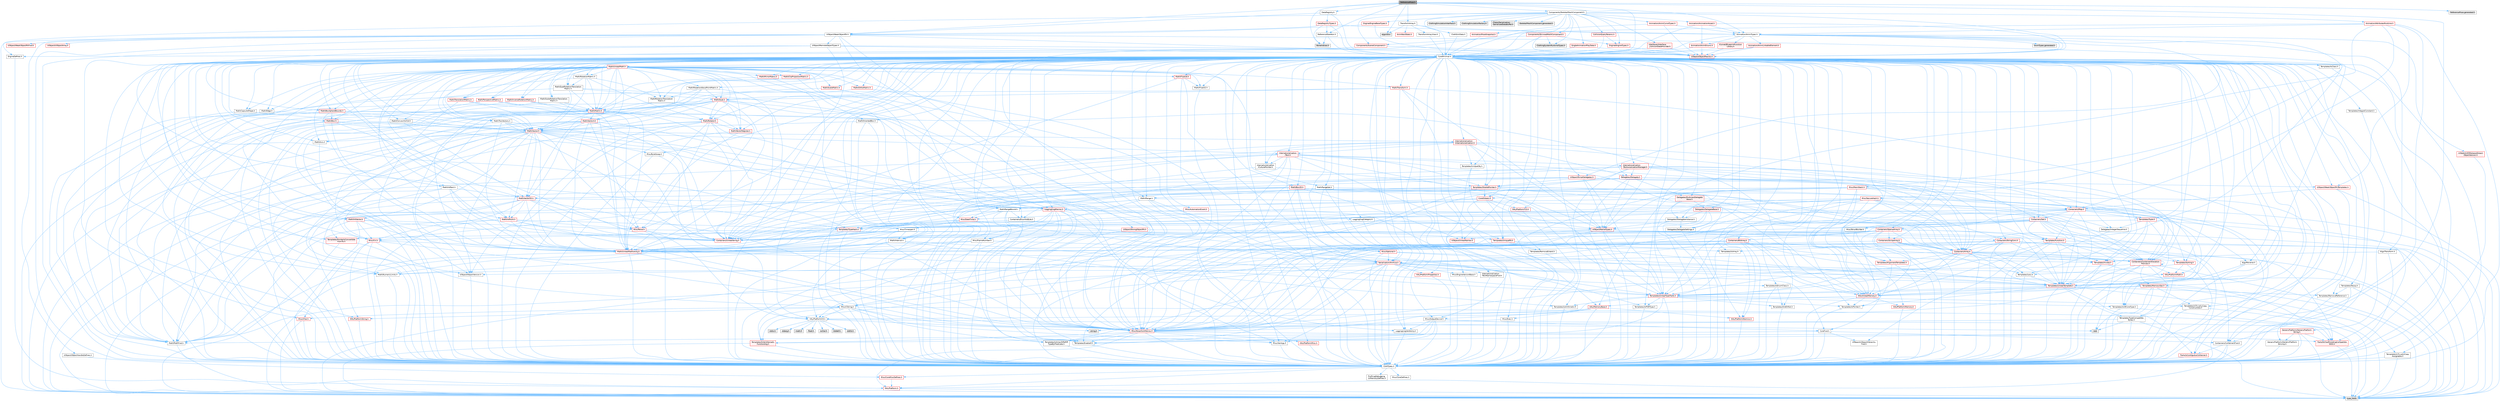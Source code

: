 digraph "ReferencePose.h"
{
 // INTERACTIVE_SVG=YES
 // LATEX_PDF_SIZE
  bgcolor="transparent";
  edge [fontname=Helvetica,fontsize=10,labelfontname=Helvetica,labelfontsize=10];
  node [fontname=Helvetica,fontsize=10,shape=box,height=0.2,width=0.4];
  Node1 [id="Node000001",label="ReferencePose.h",height=0.2,width=0.4,color="gray40", fillcolor="grey60", style="filled", fontcolor="black",tooltip=" "];
  Node1 -> Node2 [id="edge1_Node000001_Node000002",color="steelblue1",style="solid",tooltip=" "];
  Node2 [id="Node000002",label="CoreMinimal.h",height=0.2,width=0.4,color="grey40", fillcolor="white", style="filled",URL="$d7/d67/CoreMinimal_8h.html",tooltip=" "];
  Node2 -> Node3 [id="edge2_Node000002_Node000003",color="steelblue1",style="solid",tooltip=" "];
  Node3 [id="Node000003",label="CoreTypes.h",height=0.2,width=0.4,color="grey40", fillcolor="white", style="filled",URL="$dc/dec/CoreTypes_8h.html",tooltip=" "];
  Node3 -> Node4 [id="edge3_Node000003_Node000004",color="steelblue1",style="solid",tooltip=" "];
  Node4 [id="Node000004",label="HAL/Platform.h",height=0.2,width=0.4,color="red", fillcolor="#FFF0F0", style="filled",URL="$d9/dd0/Platform_8h.html",tooltip=" "];
  Node4 -> Node7 [id="edge4_Node000004_Node000007",color="steelblue1",style="solid",tooltip=" "];
  Node7 [id="Node000007",label="type_traits",height=0.2,width=0.4,color="grey60", fillcolor="#E0E0E0", style="filled",tooltip=" "];
  Node3 -> Node14 [id="edge5_Node000003_Node000014",color="steelblue1",style="solid",tooltip=" "];
  Node14 [id="Node000014",label="ProfilingDebugging\l/UMemoryDefines.h",height=0.2,width=0.4,color="grey40", fillcolor="white", style="filled",URL="$d2/da2/UMemoryDefines_8h.html",tooltip=" "];
  Node3 -> Node15 [id="edge6_Node000003_Node000015",color="steelblue1",style="solid",tooltip=" "];
  Node15 [id="Node000015",label="Misc/CoreMiscDefines.h",height=0.2,width=0.4,color="red", fillcolor="#FFF0F0", style="filled",URL="$da/d38/CoreMiscDefines_8h.html",tooltip=" "];
  Node15 -> Node4 [id="edge7_Node000015_Node000004",color="steelblue1",style="solid",tooltip=" "];
  Node3 -> Node16 [id="edge8_Node000003_Node000016",color="steelblue1",style="solid",tooltip=" "];
  Node16 [id="Node000016",label="Misc/CoreDefines.h",height=0.2,width=0.4,color="grey40", fillcolor="white", style="filled",URL="$d3/dd2/CoreDefines_8h.html",tooltip=" "];
  Node2 -> Node17 [id="edge9_Node000002_Node000017",color="steelblue1",style="solid",tooltip=" "];
  Node17 [id="Node000017",label="CoreFwd.h",height=0.2,width=0.4,color="grey40", fillcolor="white", style="filled",URL="$d1/d1e/CoreFwd_8h.html",tooltip=" "];
  Node17 -> Node3 [id="edge10_Node000017_Node000003",color="steelblue1",style="solid",tooltip=" "];
  Node17 -> Node18 [id="edge11_Node000017_Node000018",color="steelblue1",style="solid",tooltip=" "];
  Node18 [id="Node000018",label="Containers/ContainersFwd.h",height=0.2,width=0.4,color="grey40", fillcolor="white", style="filled",URL="$d4/d0a/ContainersFwd_8h.html",tooltip=" "];
  Node18 -> Node4 [id="edge12_Node000018_Node000004",color="steelblue1",style="solid",tooltip=" "];
  Node18 -> Node3 [id="edge13_Node000018_Node000003",color="steelblue1",style="solid",tooltip=" "];
  Node18 -> Node19 [id="edge14_Node000018_Node000019",color="steelblue1",style="solid",tooltip=" "];
  Node19 [id="Node000019",label="Traits/IsContiguousContainer.h",height=0.2,width=0.4,color="red", fillcolor="#FFF0F0", style="filled",URL="$d5/d3c/IsContiguousContainer_8h.html",tooltip=" "];
  Node19 -> Node3 [id="edge15_Node000019_Node000003",color="steelblue1",style="solid",tooltip=" "];
  Node17 -> Node22 [id="edge16_Node000017_Node000022",color="steelblue1",style="solid",tooltip=" "];
  Node22 [id="Node000022",label="Math/MathFwd.h",height=0.2,width=0.4,color="grey40", fillcolor="white", style="filled",URL="$d2/d10/MathFwd_8h.html",tooltip=" "];
  Node22 -> Node4 [id="edge17_Node000022_Node000004",color="steelblue1",style="solid",tooltip=" "];
  Node17 -> Node23 [id="edge18_Node000017_Node000023",color="steelblue1",style="solid",tooltip=" "];
  Node23 [id="Node000023",label="UObject/UObjectHierarchy\lFwd.h",height=0.2,width=0.4,color="grey40", fillcolor="white", style="filled",URL="$d3/d13/UObjectHierarchyFwd_8h.html",tooltip=" "];
  Node2 -> Node23 [id="edge19_Node000002_Node000023",color="steelblue1",style="solid",tooltip=" "];
  Node2 -> Node18 [id="edge20_Node000002_Node000018",color="steelblue1",style="solid",tooltip=" "];
  Node2 -> Node24 [id="edge21_Node000002_Node000024",color="steelblue1",style="solid",tooltip=" "];
  Node24 [id="Node000024",label="Misc/VarArgs.h",height=0.2,width=0.4,color="grey40", fillcolor="white", style="filled",URL="$d5/d6f/VarArgs_8h.html",tooltip=" "];
  Node24 -> Node3 [id="edge22_Node000024_Node000003",color="steelblue1",style="solid",tooltip=" "];
  Node2 -> Node25 [id="edge23_Node000002_Node000025",color="steelblue1",style="solid",tooltip=" "];
  Node25 [id="Node000025",label="Logging/LogVerbosity.h",height=0.2,width=0.4,color="grey40", fillcolor="white", style="filled",URL="$d2/d8f/LogVerbosity_8h.html",tooltip=" "];
  Node25 -> Node3 [id="edge24_Node000025_Node000003",color="steelblue1",style="solid",tooltip=" "];
  Node2 -> Node26 [id="edge25_Node000002_Node000026",color="steelblue1",style="solid",tooltip=" "];
  Node26 [id="Node000026",label="Misc/OutputDevice.h",height=0.2,width=0.4,color="grey40", fillcolor="white", style="filled",URL="$d7/d32/OutputDevice_8h.html",tooltip=" "];
  Node26 -> Node17 [id="edge26_Node000026_Node000017",color="steelblue1",style="solid",tooltip=" "];
  Node26 -> Node3 [id="edge27_Node000026_Node000003",color="steelblue1",style="solid",tooltip=" "];
  Node26 -> Node25 [id="edge28_Node000026_Node000025",color="steelblue1",style="solid",tooltip=" "];
  Node26 -> Node24 [id="edge29_Node000026_Node000024",color="steelblue1",style="solid",tooltip=" "];
  Node26 -> Node27 [id="edge30_Node000026_Node000027",color="steelblue1",style="solid",tooltip=" "];
  Node27 [id="Node000027",label="Templates/IsArrayOrRefOf\lTypeByPredicate.h",height=0.2,width=0.4,color="grey40", fillcolor="white", style="filled",URL="$d6/da1/IsArrayOrRefOfTypeByPredicate_8h.html",tooltip=" "];
  Node27 -> Node3 [id="edge31_Node000027_Node000003",color="steelblue1",style="solid",tooltip=" "];
  Node26 -> Node28 [id="edge32_Node000026_Node000028",color="steelblue1",style="solid",tooltip=" "];
  Node28 [id="Node000028",label="Templates/IsValidVariadic\lFunctionArg.h",height=0.2,width=0.4,color="red", fillcolor="#FFF0F0", style="filled",URL="$d0/dc8/IsValidVariadicFunctionArg_8h.html",tooltip=" "];
  Node28 -> Node3 [id="edge33_Node000028_Node000003",color="steelblue1",style="solid",tooltip=" "];
  Node28 -> Node7 [id="edge34_Node000028_Node000007",color="steelblue1",style="solid",tooltip=" "];
  Node26 -> Node30 [id="edge35_Node000026_Node000030",color="steelblue1",style="solid",tooltip=" "];
  Node30 [id="Node000030",label="Traits/IsCharEncodingCompatible\lWith.h",height=0.2,width=0.4,color="red", fillcolor="#FFF0F0", style="filled",URL="$df/dd1/IsCharEncodingCompatibleWith_8h.html",tooltip=" "];
  Node30 -> Node7 [id="edge36_Node000030_Node000007",color="steelblue1",style="solid",tooltip=" "];
  Node2 -> Node32 [id="edge37_Node000002_Node000032",color="steelblue1",style="solid",tooltip=" "];
  Node32 [id="Node000032",label="HAL/PlatformCrt.h",height=0.2,width=0.4,color="grey40", fillcolor="white", style="filled",URL="$d8/d75/PlatformCrt_8h.html",tooltip=" "];
  Node32 -> Node33 [id="edge38_Node000032_Node000033",color="steelblue1",style="solid",tooltip=" "];
  Node33 [id="Node000033",label="new",height=0.2,width=0.4,color="grey60", fillcolor="#E0E0E0", style="filled",tooltip=" "];
  Node32 -> Node34 [id="edge39_Node000032_Node000034",color="steelblue1",style="solid",tooltip=" "];
  Node34 [id="Node000034",label="wchar.h",height=0.2,width=0.4,color="grey60", fillcolor="#E0E0E0", style="filled",tooltip=" "];
  Node32 -> Node35 [id="edge40_Node000032_Node000035",color="steelblue1",style="solid",tooltip=" "];
  Node35 [id="Node000035",label="stddef.h",height=0.2,width=0.4,color="grey60", fillcolor="#E0E0E0", style="filled",tooltip=" "];
  Node32 -> Node36 [id="edge41_Node000032_Node000036",color="steelblue1",style="solid",tooltip=" "];
  Node36 [id="Node000036",label="stdlib.h",height=0.2,width=0.4,color="grey60", fillcolor="#E0E0E0", style="filled",tooltip=" "];
  Node32 -> Node37 [id="edge42_Node000032_Node000037",color="steelblue1",style="solid",tooltip=" "];
  Node37 [id="Node000037",label="stdio.h",height=0.2,width=0.4,color="grey60", fillcolor="#E0E0E0", style="filled",tooltip=" "];
  Node32 -> Node38 [id="edge43_Node000032_Node000038",color="steelblue1",style="solid",tooltip=" "];
  Node38 [id="Node000038",label="stdarg.h",height=0.2,width=0.4,color="grey60", fillcolor="#E0E0E0", style="filled",tooltip=" "];
  Node32 -> Node39 [id="edge44_Node000032_Node000039",color="steelblue1",style="solid",tooltip=" "];
  Node39 [id="Node000039",label="math.h",height=0.2,width=0.4,color="grey60", fillcolor="#E0E0E0", style="filled",tooltip=" "];
  Node32 -> Node40 [id="edge45_Node000032_Node000040",color="steelblue1",style="solid",tooltip=" "];
  Node40 [id="Node000040",label="float.h",height=0.2,width=0.4,color="grey60", fillcolor="#E0E0E0", style="filled",tooltip=" "];
  Node32 -> Node41 [id="edge46_Node000032_Node000041",color="steelblue1",style="solid",tooltip=" "];
  Node41 [id="Node000041",label="string.h",height=0.2,width=0.4,color="grey60", fillcolor="#E0E0E0", style="filled",tooltip=" "];
  Node2 -> Node42 [id="edge47_Node000002_Node000042",color="steelblue1",style="solid",tooltip=" "];
  Node42 [id="Node000042",label="HAL/PlatformMisc.h",height=0.2,width=0.4,color="red", fillcolor="#FFF0F0", style="filled",URL="$d0/df5/PlatformMisc_8h.html",tooltip=" "];
  Node42 -> Node3 [id="edge48_Node000042_Node000003",color="steelblue1",style="solid",tooltip=" "];
  Node2 -> Node61 [id="edge49_Node000002_Node000061",color="steelblue1",style="solid",tooltip=" "];
  Node61 [id="Node000061",label="Misc/AssertionMacros.h",height=0.2,width=0.4,color="red", fillcolor="#FFF0F0", style="filled",URL="$d0/dfa/AssertionMacros_8h.html",tooltip=" "];
  Node61 -> Node3 [id="edge50_Node000061_Node000003",color="steelblue1",style="solid",tooltip=" "];
  Node61 -> Node4 [id="edge51_Node000061_Node000004",color="steelblue1",style="solid",tooltip=" "];
  Node61 -> Node42 [id="edge52_Node000061_Node000042",color="steelblue1",style="solid",tooltip=" "];
  Node61 -> Node62 [id="edge53_Node000061_Node000062",color="steelblue1",style="solid",tooltip=" "];
  Node62 [id="Node000062",label="Templates/EnableIf.h",height=0.2,width=0.4,color="grey40", fillcolor="white", style="filled",URL="$d7/d60/EnableIf_8h.html",tooltip=" "];
  Node62 -> Node3 [id="edge54_Node000062_Node000003",color="steelblue1",style="solid",tooltip=" "];
  Node61 -> Node27 [id="edge55_Node000061_Node000027",color="steelblue1",style="solid",tooltip=" "];
  Node61 -> Node28 [id="edge56_Node000061_Node000028",color="steelblue1",style="solid",tooltip=" "];
  Node61 -> Node30 [id="edge57_Node000061_Node000030",color="steelblue1",style="solid",tooltip=" "];
  Node61 -> Node24 [id="edge58_Node000061_Node000024",color="steelblue1",style="solid",tooltip=" "];
  Node2 -> Node70 [id="edge59_Node000002_Node000070",color="steelblue1",style="solid",tooltip=" "];
  Node70 [id="Node000070",label="Templates/IsPointer.h",height=0.2,width=0.4,color="grey40", fillcolor="white", style="filled",URL="$d7/d05/IsPointer_8h.html",tooltip=" "];
  Node70 -> Node3 [id="edge60_Node000070_Node000003",color="steelblue1",style="solid",tooltip=" "];
  Node2 -> Node71 [id="edge61_Node000002_Node000071",color="steelblue1",style="solid",tooltip=" "];
  Node71 [id="Node000071",label="HAL/PlatformMemory.h",height=0.2,width=0.4,color="red", fillcolor="#FFF0F0", style="filled",URL="$de/d68/PlatformMemory_8h.html",tooltip=" "];
  Node71 -> Node3 [id="edge62_Node000071_Node000003",color="steelblue1",style="solid",tooltip=" "];
  Node2 -> Node54 [id="edge63_Node000002_Node000054",color="steelblue1",style="solid",tooltip=" "];
  Node54 [id="Node000054",label="HAL/PlatformAtomics.h",height=0.2,width=0.4,color="red", fillcolor="#FFF0F0", style="filled",URL="$d3/d36/PlatformAtomics_8h.html",tooltip=" "];
  Node54 -> Node3 [id="edge64_Node000054_Node000003",color="steelblue1",style="solid",tooltip=" "];
  Node2 -> Node76 [id="edge65_Node000002_Node000076",color="steelblue1",style="solid",tooltip=" "];
  Node76 [id="Node000076",label="Misc/Exec.h",height=0.2,width=0.4,color="grey40", fillcolor="white", style="filled",URL="$de/ddb/Exec_8h.html",tooltip=" "];
  Node76 -> Node3 [id="edge66_Node000076_Node000003",color="steelblue1",style="solid",tooltip=" "];
  Node76 -> Node61 [id="edge67_Node000076_Node000061",color="steelblue1",style="solid",tooltip=" "];
  Node2 -> Node77 [id="edge68_Node000002_Node000077",color="steelblue1",style="solid",tooltip=" "];
  Node77 [id="Node000077",label="HAL/MemoryBase.h",height=0.2,width=0.4,color="red", fillcolor="#FFF0F0", style="filled",URL="$d6/d9f/MemoryBase_8h.html",tooltip=" "];
  Node77 -> Node3 [id="edge69_Node000077_Node000003",color="steelblue1",style="solid",tooltip=" "];
  Node77 -> Node54 [id="edge70_Node000077_Node000054",color="steelblue1",style="solid",tooltip=" "];
  Node77 -> Node32 [id="edge71_Node000077_Node000032",color="steelblue1",style="solid",tooltip=" "];
  Node77 -> Node76 [id="edge72_Node000077_Node000076",color="steelblue1",style="solid",tooltip=" "];
  Node77 -> Node26 [id="edge73_Node000077_Node000026",color="steelblue1",style="solid",tooltip=" "];
  Node2 -> Node87 [id="edge74_Node000002_Node000087",color="steelblue1",style="solid",tooltip=" "];
  Node87 [id="Node000087",label="HAL/UnrealMemory.h",height=0.2,width=0.4,color="red", fillcolor="#FFF0F0", style="filled",URL="$d9/d96/UnrealMemory_8h.html",tooltip=" "];
  Node87 -> Node3 [id="edge75_Node000087_Node000003",color="steelblue1",style="solid",tooltip=" "];
  Node87 -> Node77 [id="edge76_Node000087_Node000077",color="steelblue1",style="solid",tooltip=" "];
  Node87 -> Node71 [id="edge77_Node000087_Node000071",color="steelblue1",style="solid",tooltip=" "];
  Node87 -> Node70 [id="edge78_Node000087_Node000070",color="steelblue1",style="solid",tooltip=" "];
  Node2 -> Node89 [id="edge79_Node000002_Node000089",color="steelblue1",style="solid",tooltip=" "];
  Node89 [id="Node000089",label="Templates/IsArithmetic.h",height=0.2,width=0.4,color="grey40", fillcolor="white", style="filled",URL="$d2/d5d/IsArithmetic_8h.html",tooltip=" "];
  Node89 -> Node3 [id="edge80_Node000089_Node000003",color="steelblue1",style="solid",tooltip=" "];
  Node2 -> Node83 [id="edge81_Node000002_Node000083",color="steelblue1",style="solid",tooltip=" "];
  Node83 [id="Node000083",label="Templates/AndOrNot.h",height=0.2,width=0.4,color="grey40", fillcolor="white", style="filled",URL="$db/d0a/AndOrNot_8h.html",tooltip=" "];
  Node83 -> Node3 [id="edge82_Node000083_Node000003",color="steelblue1",style="solid",tooltip=" "];
  Node2 -> Node90 [id="edge83_Node000002_Node000090",color="steelblue1",style="solid",tooltip=" "];
  Node90 [id="Node000090",label="Templates/IsPODType.h",height=0.2,width=0.4,color="grey40", fillcolor="white", style="filled",URL="$d7/db1/IsPODType_8h.html",tooltip=" "];
  Node90 -> Node3 [id="edge84_Node000090_Node000003",color="steelblue1",style="solid",tooltip=" "];
  Node2 -> Node91 [id="edge85_Node000002_Node000091",color="steelblue1",style="solid",tooltip=" "];
  Node91 [id="Node000091",label="Templates/IsUECoreType.h",height=0.2,width=0.4,color="grey40", fillcolor="white", style="filled",URL="$d1/db8/IsUECoreType_8h.html",tooltip=" "];
  Node91 -> Node3 [id="edge86_Node000091_Node000003",color="steelblue1",style="solid",tooltip=" "];
  Node91 -> Node7 [id="edge87_Node000091_Node000007",color="steelblue1",style="solid",tooltip=" "];
  Node2 -> Node84 [id="edge88_Node000002_Node000084",color="steelblue1",style="solid",tooltip=" "];
  Node84 [id="Node000084",label="Templates/IsTriviallyCopy\lConstructible.h",height=0.2,width=0.4,color="grey40", fillcolor="white", style="filled",URL="$d3/d78/IsTriviallyCopyConstructible_8h.html",tooltip=" "];
  Node84 -> Node3 [id="edge89_Node000084_Node000003",color="steelblue1",style="solid",tooltip=" "];
  Node84 -> Node7 [id="edge90_Node000084_Node000007",color="steelblue1",style="solid",tooltip=" "];
  Node2 -> Node92 [id="edge91_Node000002_Node000092",color="steelblue1",style="solid",tooltip=" "];
  Node92 [id="Node000092",label="Templates/UnrealTypeTraits.h",height=0.2,width=0.4,color="red", fillcolor="#FFF0F0", style="filled",URL="$d2/d2d/UnrealTypeTraits_8h.html",tooltip=" "];
  Node92 -> Node3 [id="edge92_Node000092_Node000003",color="steelblue1",style="solid",tooltip=" "];
  Node92 -> Node70 [id="edge93_Node000092_Node000070",color="steelblue1",style="solid",tooltip=" "];
  Node92 -> Node61 [id="edge94_Node000092_Node000061",color="steelblue1",style="solid",tooltip=" "];
  Node92 -> Node83 [id="edge95_Node000092_Node000083",color="steelblue1",style="solid",tooltip=" "];
  Node92 -> Node62 [id="edge96_Node000092_Node000062",color="steelblue1",style="solid",tooltip=" "];
  Node92 -> Node89 [id="edge97_Node000092_Node000089",color="steelblue1",style="solid",tooltip=" "];
  Node92 -> Node90 [id="edge98_Node000092_Node000090",color="steelblue1",style="solid",tooltip=" "];
  Node92 -> Node91 [id="edge99_Node000092_Node000091",color="steelblue1",style="solid",tooltip=" "];
  Node92 -> Node84 [id="edge100_Node000092_Node000084",color="steelblue1",style="solid",tooltip=" "];
  Node2 -> Node62 [id="edge101_Node000002_Node000062",color="steelblue1",style="solid",tooltip=" "];
  Node2 -> Node94 [id="edge102_Node000002_Node000094",color="steelblue1",style="solid",tooltip=" "];
  Node94 [id="Node000094",label="Templates/RemoveReference.h",height=0.2,width=0.4,color="grey40", fillcolor="white", style="filled",URL="$da/dbe/RemoveReference_8h.html",tooltip=" "];
  Node94 -> Node3 [id="edge103_Node000094_Node000003",color="steelblue1",style="solid",tooltip=" "];
  Node2 -> Node95 [id="edge104_Node000002_Node000095",color="steelblue1",style="solid",tooltip=" "];
  Node95 [id="Node000095",label="Templates/IntegralConstant.h",height=0.2,width=0.4,color="grey40", fillcolor="white", style="filled",URL="$db/d1b/IntegralConstant_8h.html",tooltip=" "];
  Node95 -> Node3 [id="edge105_Node000095_Node000003",color="steelblue1",style="solid",tooltip=" "];
  Node2 -> Node96 [id="edge106_Node000002_Node000096",color="steelblue1",style="solid",tooltip=" "];
  Node96 [id="Node000096",label="Templates/IsClass.h",height=0.2,width=0.4,color="grey40", fillcolor="white", style="filled",URL="$db/dcb/IsClass_8h.html",tooltip=" "];
  Node96 -> Node3 [id="edge107_Node000096_Node000003",color="steelblue1",style="solid",tooltip=" "];
  Node2 -> Node97 [id="edge108_Node000002_Node000097",color="steelblue1",style="solid",tooltip=" "];
  Node97 [id="Node000097",label="Templates/TypeCompatible\lBytes.h",height=0.2,width=0.4,color="grey40", fillcolor="white", style="filled",URL="$df/d0a/TypeCompatibleBytes_8h.html",tooltip=" "];
  Node97 -> Node3 [id="edge109_Node000097_Node000003",color="steelblue1",style="solid",tooltip=" "];
  Node97 -> Node41 [id="edge110_Node000097_Node000041",color="steelblue1",style="solid",tooltip=" "];
  Node97 -> Node33 [id="edge111_Node000097_Node000033",color="steelblue1",style="solid",tooltip=" "];
  Node97 -> Node7 [id="edge112_Node000097_Node000007",color="steelblue1",style="solid",tooltip=" "];
  Node2 -> Node19 [id="edge113_Node000002_Node000019",color="steelblue1",style="solid",tooltip=" "];
  Node2 -> Node98 [id="edge114_Node000002_Node000098",color="steelblue1",style="solid",tooltip=" "];
  Node98 [id="Node000098",label="Templates/UnrealTemplate.h",height=0.2,width=0.4,color="red", fillcolor="#FFF0F0", style="filled",URL="$d4/d24/UnrealTemplate_8h.html",tooltip=" "];
  Node98 -> Node3 [id="edge115_Node000098_Node000003",color="steelblue1",style="solid",tooltip=" "];
  Node98 -> Node70 [id="edge116_Node000098_Node000070",color="steelblue1",style="solid",tooltip=" "];
  Node98 -> Node87 [id="edge117_Node000098_Node000087",color="steelblue1",style="solid",tooltip=" "];
  Node98 -> Node92 [id="edge118_Node000098_Node000092",color="steelblue1",style="solid",tooltip=" "];
  Node98 -> Node94 [id="edge119_Node000098_Node000094",color="steelblue1",style="solid",tooltip=" "];
  Node98 -> Node97 [id="edge120_Node000098_Node000097",color="steelblue1",style="solid",tooltip=" "];
  Node98 -> Node19 [id="edge121_Node000098_Node000019",color="steelblue1",style="solid",tooltip=" "];
  Node98 -> Node7 [id="edge122_Node000098_Node000007",color="steelblue1",style="solid",tooltip=" "];
  Node2 -> Node47 [id="edge123_Node000002_Node000047",color="steelblue1",style="solid",tooltip=" "];
  Node47 [id="Node000047",label="Math/NumericLimits.h",height=0.2,width=0.4,color="grey40", fillcolor="white", style="filled",URL="$df/d1b/NumericLimits_8h.html",tooltip=" "];
  Node47 -> Node3 [id="edge124_Node000047_Node000003",color="steelblue1",style="solid",tooltip=" "];
  Node2 -> Node102 [id="edge125_Node000002_Node000102",color="steelblue1",style="solid",tooltip=" "];
  Node102 [id="Node000102",label="HAL/PlatformMath.h",height=0.2,width=0.4,color="red", fillcolor="#FFF0F0", style="filled",URL="$dc/d53/PlatformMath_8h.html",tooltip=" "];
  Node102 -> Node3 [id="edge126_Node000102_Node000003",color="steelblue1",style="solid",tooltip=" "];
  Node2 -> Node85 [id="edge127_Node000002_Node000085",color="steelblue1",style="solid",tooltip=" "];
  Node85 [id="Node000085",label="Templates/IsTriviallyCopy\lAssignable.h",height=0.2,width=0.4,color="grey40", fillcolor="white", style="filled",URL="$d2/df2/IsTriviallyCopyAssignable_8h.html",tooltip=" "];
  Node85 -> Node3 [id="edge128_Node000085_Node000003",color="steelblue1",style="solid",tooltip=" "];
  Node85 -> Node7 [id="edge129_Node000085_Node000007",color="steelblue1",style="solid",tooltip=" "];
  Node2 -> Node110 [id="edge130_Node000002_Node000110",color="steelblue1",style="solid",tooltip=" "];
  Node110 [id="Node000110",label="Templates/MemoryOps.h",height=0.2,width=0.4,color="red", fillcolor="#FFF0F0", style="filled",URL="$db/dea/MemoryOps_8h.html",tooltip=" "];
  Node110 -> Node3 [id="edge131_Node000110_Node000003",color="steelblue1",style="solid",tooltip=" "];
  Node110 -> Node87 [id="edge132_Node000110_Node000087",color="steelblue1",style="solid",tooltip=" "];
  Node110 -> Node85 [id="edge133_Node000110_Node000085",color="steelblue1",style="solid",tooltip=" "];
  Node110 -> Node84 [id="edge134_Node000110_Node000084",color="steelblue1",style="solid",tooltip=" "];
  Node110 -> Node92 [id="edge135_Node000110_Node000092",color="steelblue1",style="solid",tooltip=" "];
  Node110 -> Node33 [id="edge136_Node000110_Node000033",color="steelblue1",style="solid",tooltip=" "];
  Node110 -> Node7 [id="edge137_Node000110_Node000007",color="steelblue1",style="solid",tooltip=" "];
  Node2 -> Node111 [id="edge138_Node000002_Node000111",color="steelblue1",style="solid",tooltip=" "];
  Node111 [id="Node000111",label="Containers/ContainerAllocation\lPolicies.h",height=0.2,width=0.4,color="red", fillcolor="#FFF0F0", style="filled",URL="$d7/dff/ContainerAllocationPolicies_8h.html",tooltip=" "];
  Node111 -> Node3 [id="edge139_Node000111_Node000003",color="steelblue1",style="solid",tooltip=" "];
  Node111 -> Node111 [id="edge140_Node000111_Node000111",color="steelblue1",style="solid",tooltip=" "];
  Node111 -> Node102 [id="edge141_Node000111_Node000102",color="steelblue1",style="solid",tooltip=" "];
  Node111 -> Node87 [id="edge142_Node000111_Node000087",color="steelblue1",style="solid",tooltip=" "];
  Node111 -> Node47 [id="edge143_Node000111_Node000047",color="steelblue1",style="solid",tooltip=" "];
  Node111 -> Node61 [id="edge144_Node000111_Node000061",color="steelblue1",style="solid",tooltip=" "];
  Node111 -> Node110 [id="edge145_Node000111_Node000110",color="steelblue1",style="solid",tooltip=" "];
  Node111 -> Node97 [id="edge146_Node000111_Node000097",color="steelblue1",style="solid",tooltip=" "];
  Node111 -> Node7 [id="edge147_Node000111_Node000007",color="steelblue1",style="solid",tooltip=" "];
  Node2 -> Node114 [id="edge148_Node000002_Node000114",color="steelblue1",style="solid",tooltip=" "];
  Node114 [id="Node000114",label="Templates/IsEnumClass.h",height=0.2,width=0.4,color="grey40", fillcolor="white", style="filled",URL="$d7/d15/IsEnumClass_8h.html",tooltip=" "];
  Node114 -> Node3 [id="edge149_Node000114_Node000003",color="steelblue1",style="solid",tooltip=" "];
  Node114 -> Node83 [id="edge150_Node000114_Node000083",color="steelblue1",style="solid",tooltip=" "];
  Node2 -> Node115 [id="edge151_Node000002_Node000115",color="steelblue1",style="solid",tooltip=" "];
  Node115 [id="Node000115",label="HAL/PlatformProperties.h",height=0.2,width=0.4,color="red", fillcolor="#FFF0F0", style="filled",URL="$d9/db0/PlatformProperties_8h.html",tooltip=" "];
  Node115 -> Node3 [id="edge152_Node000115_Node000003",color="steelblue1",style="solid",tooltip=" "];
  Node2 -> Node118 [id="edge153_Node000002_Node000118",color="steelblue1",style="solid",tooltip=" "];
  Node118 [id="Node000118",label="Misc/EngineVersionBase.h",height=0.2,width=0.4,color="grey40", fillcolor="white", style="filled",URL="$d5/d2b/EngineVersionBase_8h.html",tooltip=" "];
  Node118 -> Node3 [id="edge154_Node000118_Node000003",color="steelblue1",style="solid",tooltip=" "];
  Node2 -> Node119 [id="edge155_Node000002_Node000119",color="steelblue1",style="solid",tooltip=" "];
  Node119 [id="Node000119",label="Internationalization\l/TextNamespaceFwd.h",height=0.2,width=0.4,color="grey40", fillcolor="white", style="filled",URL="$d8/d97/TextNamespaceFwd_8h.html",tooltip=" "];
  Node119 -> Node3 [id="edge156_Node000119_Node000003",color="steelblue1",style="solid",tooltip=" "];
  Node2 -> Node120 [id="edge157_Node000002_Node000120",color="steelblue1",style="solid",tooltip=" "];
  Node120 [id="Node000120",label="Serialization/Archive.h",height=0.2,width=0.4,color="red", fillcolor="#FFF0F0", style="filled",URL="$d7/d3b/Archive_8h.html",tooltip=" "];
  Node120 -> Node17 [id="edge158_Node000120_Node000017",color="steelblue1",style="solid",tooltip=" "];
  Node120 -> Node3 [id="edge159_Node000120_Node000003",color="steelblue1",style="solid",tooltip=" "];
  Node120 -> Node115 [id="edge160_Node000120_Node000115",color="steelblue1",style="solid",tooltip=" "];
  Node120 -> Node119 [id="edge161_Node000120_Node000119",color="steelblue1",style="solid",tooltip=" "];
  Node120 -> Node22 [id="edge162_Node000120_Node000022",color="steelblue1",style="solid",tooltip=" "];
  Node120 -> Node61 [id="edge163_Node000120_Node000061",color="steelblue1",style="solid",tooltip=" "];
  Node120 -> Node118 [id="edge164_Node000120_Node000118",color="steelblue1",style="solid",tooltip=" "];
  Node120 -> Node24 [id="edge165_Node000120_Node000024",color="steelblue1",style="solid",tooltip=" "];
  Node120 -> Node62 [id="edge166_Node000120_Node000062",color="steelblue1",style="solid",tooltip=" "];
  Node120 -> Node27 [id="edge167_Node000120_Node000027",color="steelblue1",style="solid",tooltip=" "];
  Node120 -> Node114 [id="edge168_Node000120_Node000114",color="steelblue1",style="solid",tooltip=" "];
  Node120 -> Node28 [id="edge169_Node000120_Node000028",color="steelblue1",style="solid",tooltip=" "];
  Node120 -> Node98 [id="edge170_Node000120_Node000098",color="steelblue1",style="solid",tooltip=" "];
  Node120 -> Node30 [id="edge171_Node000120_Node000030",color="steelblue1",style="solid",tooltip=" "];
  Node120 -> Node123 [id="edge172_Node000120_Node000123",color="steelblue1",style="solid",tooltip=" "];
  Node123 [id="Node000123",label="UObject/ObjectVersion.h",height=0.2,width=0.4,color="grey40", fillcolor="white", style="filled",URL="$da/d63/ObjectVersion_8h.html",tooltip=" "];
  Node123 -> Node3 [id="edge173_Node000123_Node000003",color="steelblue1",style="solid",tooltip=" "];
  Node2 -> Node124 [id="edge174_Node000002_Node000124",color="steelblue1",style="solid",tooltip=" "];
  Node124 [id="Node000124",label="Templates/Less.h",height=0.2,width=0.4,color="grey40", fillcolor="white", style="filled",URL="$de/dc8/Less_8h.html",tooltip=" "];
  Node124 -> Node3 [id="edge175_Node000124_Node000003",color="steelblue1",style="solid",tooltip=" "];
  Node124 -> Node98 [id="edge176_Node000124_Node000098",color="steelblue1",style="solid",tooltip=" "];
  Node2 -> Node125 [id="edge177_Node000002_Node000125",color="steelblue1",style="solid",tooltip=" "];
  Node125 [id="Node000125",label="Templates/Sorting.h",height=0.2,width=0.4,color="red", fillcolor="#FFF0F0", style="filled",URL="$d3/d9e/Sorting_8h.html",tooltip=" "];
  Node125 -> Node3 [id="edge178_Node000125_Node000003",color="steelblue1",style="solid",tooltip=" "];
  Node125 -> Node102 [id="edge179_Node000125_Node000102",color="steelblue1",style="solid",tooltip=" "];
  Node125 -> Node124 [id="edge180_Node000125_Node000124",color="steelblue1",style="solid",tooltip=" "];
  Node2 -> Node136 [id="edge181_Node000002_Node000136",color="steelblue1",style="solid",tooltip=" "];
  Node136 [id="Node000136",label="Misc/Char.h",height=0.2,width=0.4,color="red", fillcolor="#FFF0F0", style="filled",URL="$d0/d58/Char_8h.html",tooltip=" "];
  Node136 -> Node3 [id="edge182_Node000136_Node000003",color="steelblue1",style="solid",tooltip=" "];
  Node136 -> Node7 [id="edge183_Node000136_Node000007",color="steelblue1",style="solid",tooltip=" "];
  Node2 -> Node139 [id="edge184_Node000002_Node000139",color="steelblue1",style="solid",tooltip=" "];
  Node139 [id="Node000139",label="GenericPlatform/GenericPlatform\lStricmp.h",height=0.2,width=0.4,color="grey40", fillcolor="white", style="filled",URL="$d2/d86/GenericPlatformStricmp_8h.html",tooltip=" "];
  Node139 -> Node3 [id="edge185_Node000139_Node000003",color="steelblue1",style="solid",tooltip=" "];
  Node2 -> Node140 [id="edge186_Node000002_Node000140",color="steelblue1",style="solid",tooltip=" "];
  Node140 [id="Node000140",label="GenericPlatform/GenericPlatform\lString.h",height=0.2,width=0.4,color="red", fillcolor="#FFF0F0", style="filled",URL="$dd/d20/GenericPlatformString_8h.html",tooltip=" "];
  Node140 -> Node3 [id="edge187_Node000140_Node000003",color="steelblue1",style="solid",tooltip=" "];
  Node140 -> Node139 [id="edge188_Node000140_Node000139",color="steelblue1",style="solid",tooltip=" "];
  Node140 -> Node62 [id="edge189_Node000140_Node000062",color="steelblue1",style="solid",tooltip=" "];
  Node140 -> Node30 [id="edge190_Node000140_Node000030",color="steelblue1",style="solid",tooltip=" "];
  Node140 -> Node7 [id="edge191_Node000140_Node000007",color="steelblue1",style="solid",tooltip=" "];
  Node2 -> Node73 [id="edge192_Node000002_Node000073",color="steelblue1",style="solid",tooltip=" "];
  Node73 [id="Node000073",label="HAL/PlatformString.h",height=0.2,width=0.4,color="red", fillcolor="#FFF0F0", style="filled",URL="$db/db5/PlatformString_8h.html",tooltip=" "];
  Node73 -> Node3 [id="edge193_Node000073_Node000003",color="steelblue1",style="solid",tooltip=" "];
  Node2 -> Node143 [id="edge194_Node000002_Node000143",color="steelblue1",style="solid",tooltip=" "];
  Node143 [id="Node000143",label="Misc/CString.h",height=0.2,width=0.4,color="grey40", fillcolor="white", style="filled",URL="$d2/d49/CString_8h.html",tooltip=" "];
  Node143 -> Node3 [id="edge195_Node000143_Node000003",color="steelblue1",style="solid",tooltip=" "];
  Node143 -> Node32 [id="edge196_Node000143_Node000032",color="steelblue1",style="solid",tooltip=" "];
  Node143 -> Node73 [id="edge197_Node000143_Node000073",color="steelblue1",style="solid",tooltip=" "];
  Node143 -> Node61 [id="edge198_Node000143_Node000061",color="steelblue1",style="solid",tooltip=" "];
  Node143 -> Node136 [id="edge199_Node000143_Node000136",color="steelblue1",style="solid",tooltip=" "];
  Node143 -> Node24 [id="edge200_Node000143_Node000024",color="steelblue1",style="solid",tooltip=" "];
  Node143 -> Node27 [id="edge201_Node000143_Node000027",color="steelblue1",style="solid",tooltip=" "];
  Node143 -> Node28 [id="edge202_Node000143_Node000028",color="steelblue1",style="solid",tooltip=" "];
  Node143 -> Node30 [id="edge203_Node000143_Node000030",color="steelblue1",style="solid",tooltip=" "];
  Node2 -> Node144 [id="edge204_Node000002_Node000144",color="steelblue1",style="solid",tooltip=" "];
  Node144 [id="Node000144",label="Misc/Crc.h",height=0.2,width=0.4,color="red", fillcolor="#FFF0F0", style="filled",URL="$d4/dd2/Crc_8h.html",tooltip=" "];
  Node144 -> Node3 [id="edge205_Node000144_Node000003",color="steelblue1",style="solid",tooltip=" "];
  Node144 -> Node73 [id="edge206_Node000144_Node000073",color="steelblue1",style="solid",tooltip=" "];
  Node144 -> Node61 [id="edge207_Node000144_Node000061",color="steelblue1",style="solid",tooltip=" "];
  Node144 -> Node143 [id="edge208_Node000144_Node000143",color="steelblue1",style="solid",tooltip=" "];
  Node144 -> Node136 [id="edge209_Node000144_Node000136",color="steelblue1",style="solid",tooltip=" "];
  Node144 -> Node92 [id="edge210_Node000144_Node000092",color="steelblue1",style="solid",tooltip=" "];
  Node2 -> Node135 [id="edge211_Node000002_Node000135",color="steelblue1",style="solid",tooltip=" "];
  Node135 [id="Node000135",label="Math/UnrealMathUtility.h",height=0.2,width=0.4,color="red", fillcolor="#FFF0F0", style="filled",URL="$db/db8/UnrealMathUtility_8h.html",tooltip=" "];
  Node135 -> Node3 [id="edge212_Node000135_Node000003",color="steelblue1",style="solid",tooltip=" "];
  Node135 -> Node61 [id="edge213_Node000135_Node000061",color="steelblue1",style="solid",tooltip=" "];
  Node135 -> Node102 [id="edge214_Node000135_Node000102",color="steelblue1",style="solid",tooltip=" "];
  Node135 -> Node22 [id="edge215_Node000135_Node000022",color="steelblue1",style="solid",tooltip=" "];
  Node2 -> Node145 [id="edge216_Node000002_Node000145",color="steelblue1",style="solid",tooltip=" "];
  Node145 [id="Node000145",label="Containers/UnrealString.h",height=0.2,width=0.4,color="red", fillcolor="#FFF0F0", style="filled",URL="$d5/dba/UnrealString_8h.html",tooltip=" "];
  Node2 -> Node149 [id="edge217_Node000002_Node000149",color="steelblue1",style="solid",tooltip=" "];
  Node149 [id="Node000149",label="Containers/Array.h",height=0.2,width=0.4,color="red", fillcolor="#FFF0F0", style="filled",URL="$df/dd0/Array_8h.html",tooltip=" "];
  Node149 -> Node3 [id="edge218_Node000149_Node000003",color="steelblue1",style="solid",tooltip=" "];
  Node149 -> Node61 [id="edge219_Node000149_Node000061",color="steelblue1",style="solid",tooltip=" "];
  Node149 -> Node87 [id="edge220_Node000149_Node000087",color="steelblue1",style="solid",tooltip=" "];
  Node149 -> Node92 [id="edge221_Node000149_Node000092",color="steelblue1",style="solid",tooltip=" "];
  Node149 -> Node98 [id="edge222_Node000149_Node000098",color="steelblue1",style="solid",tooltip=" "];
  Node149 -> Node111 [id="edge223_Node000149_Node000111",color="steelblue1",style="solid",tooltip=" "];
  Node149 -> Node120 [id="edge224_Node000149_Node000120",color="steelblue1",style="solid",tooltip=" "];
  Node149 -> Node128 [id="edge225_Node000149_Node000128",color="steelblue1",style="solid",tooltip=" "];
  Node128 [id="Node000128",label="Templates/Invoke.h",height=0.2,width=0.4,color="red", fillcolor="#FFF0F0", style="filled",URL="$d7/deb/Invoke_8h.html",tooltip=" "];
  Node128 -> Node3 [id="edge226_Node000128_Node000003",color="steelblue1",style="solid",tooltip=" "];
  Node128 -> Node98 [id="edge227_Node000128_Node000098",color="steelblue1",style="solid",tooltip=" "];
  Node128 -> Node7 [id="edge228_Node000128_Node000007",color="steelblue1",style="solid",tooltip=" "];
  Node149 -> Node124 [id="edge229_Node000149_Node000124",color="steelblue1",style="solid",tooltip=" "];
  Node149 -> Node125 [id="edge230_Node000149_Node000125",color="steelblue1",style="solid",tooltip=" "];
  Node149 -> Node172 [id="edge231_Node000149_Node000172",color="steelblue1",style="solid",tooltip=" "];
  Node172 [id="Node000172",label="Templates/AlignmentTemplates.h",height=0.2,width=0.4,color="red", fillcolor="#FFF0F0", style="filled",URL="$dd/d32/AlignmentTemplates_8h.html",tooltip=" "];
  Node172 -> Node3 [id="edge232_Node000172_Node000003",color="steelblue1",style="solid",tooltip=" "];
  Node172 -> Node70 [id="edge233_Node000172_Node000070",color="steelblue1",style="solid",tooltip=" "];
  Node149 -> Node7 [id="edge234_Node000149_Node000007",color="steelblue1",style="solid",tooltip=" "];
  Node2 -> Node173 [id="edge235_Node000002_Node000173",color="steelblue1",style="solid",tooltip=" "];
  Node173 [id="Node000173",label="Misc/FrameNumber.h",height=0.2,width=0.4,color="grey40", fillcolor="white", style="filled",URL="$dd/dbd/FrameNumber_8h.html",tooltip=" "];
  Node173 -> Node3 [id="edge236_Node000173_Node000003",color="steelblue1",style="solid",tooltip=" "];
  Node173 -> Node47 [id="edge237_Node000173_Node000047",color="steelblue1",style="solid",tooltip=" "];
  Node173 -> Node135 [id="edge238_Node000173_Node000135",color="steelblue1",style="solid",tooltip=" "];
  Node173 -> Node62 [id="edge239_Node000173_Node000062",color="steelblue1",style="solid",tooltip=" "];
  Node173 -> Node92 [id="edge240_Node000173_Node000092",color="steelblue1",style="solid",tooltip=" "];
  Node2 -> Node174 [id="edge241_Node000002_Node000174",color="steelblue1",style="solid",tooltip=" "];
  Node174 [id="Node000174",label="Misc/Timespan.h",height=0.2,width=0.4,color="grey40", fillcolor="white", style="filled",URL="$da/dd9/Timespan_8h.html",tooltip=" "];
  Node174 -> Node3 [id="edge242_Node000174_Node000003",color="steelblue1",style="solid",tooltip=" "];
  Node174 -> Node175 [id="edge243_Node000174_Node000175",color="steelblue1",style="solid",tooltip=" "];
  Node175 [id="Node000175",label="Math/Interval.h",height=0.2,width=0.4,color="grey40", fillcolor="white", style="filled",URL="$d1/d55/Interval_8h.html",tooltip=" "];
  Node175 -> Node3 [id="edge244_Node000175_Node000003",color="steelblue1",style="solid",tooltip=" "];
  Node175 -> Node89 [id="edge245_Node000175_Node000089",color="steelblue1",style="solid",tooltip=" "];
  Node175 -> Node92 [id="edge246_Node000175_Node000092",color="steelblue1",style="solid",tooltip=" "];
  Node175 -> Node47 [id="edge247_Node000175_Node000047",color="steelblue1",style="solid",tooltip=" "];
  Node175 -> Node135 [id="edge248_Node000175_Node000135",color="steelblue1",style="solid",tooltip=" "];
  Node174 -> Node135 [id="edge249_Node000174_Node000135",color="steelblue1",style="solid",tooltip=" "];
  Node174 -> Node61 [id="edge250_Node000174_Node000061",color="steelblue1",style="solid",tooltip=" "];
  Node2 -> Node176 [id="edge251_Node000002_Node000176",color="steelblue1",style="solid",tooltip=" "];
  Node176 [id="Node000176",label="Containers/StringConv.h",height=0.2,width=0.4,color="red", fillcolor="#FFF0F0", style="filled",URL="$d3/ddf/StringConv_8h.html",tooltip=" "];
  Node176 -> Node3 [id="edge252_Node000176_Node000003",color="steelblue1",style="solid",tooltip=" "];
  Node176 -> Node61 [id="edge253_Node000176_Node000061",color="steelblue1",style="solid",tooltip=" "];
  Node176 -> Node111 [id="edge254_Node000176_Node000111",color="steelblue1",style="solid",tooltip=" "];
  Node176 -> Node149 [id="edge255_Node000176_Node000149",color="steelblue1",style="solid",tooltip=" "];
  Node176 -> Node143 [id="edge256_Node000176_Node000143",color="steelblue1",style="solid",tooltip=" "];
  Node176 -> Node177 [id="edge257_Node000176_Node000177",color="steelblue1",style="solid",tooltip=" "];
  Node177 [id="Node000177",label="Templates/IsArray.h",height=0.2,width=0.4,color="grey40", fillcolor="white", style="filled",URL="$d8/d8d/IsArray_8h.html",tooltip=" "];
  Node177 -> Node3 [id="edge258_Node000177_Node000003",color="steelblue1",style="solid",tooltip=" "];
  Node176 -> Node98 [id="edge259_Node000176_Node000098",color="steelblue1",style="solid",tooltip=" "];
  Node176 -> Node92 [id="edge260_Node000176_Node000092",color="steelblue1",style="solid",tooltip=" "];
  Node176 -> Node30 [id="edge261_Node000176_Node000030",color="steelblue1",style="solid",tooltip=" "];
  Node176 -> Node19 [id="edge262_Node000176_Node000019",color="steelblue1",style="solid",tooltip=" "];
  Node176 -> Node7 [id="edge263_Node000176_Node000007",color="steelblue1",style="solid",tooltip=" "];
  Node2 -> Node178 [id="edge264_Node000002_Node000178",color="steelblue1",style="solid",tooltip=" "];
  Node178 [id="Node000178",label="UObject/UnrealNames.h",height=0.2,width=0.4,color="red", fillcolor="#FFF0F0", style="filled",URL="$d8/db1/UnrealNames_8h.html",tooltip=" "];
  Node178 -> Node3 [id="edge265_Node000178_Node000003",color="steelblue1",style="solid",tooltip=" "];
  Node2 -> Node180 [id="edge266_Node000002_Node000180",color="steelblue1",style="solid",tooltip=" "];
  Node180 [id="Node000180",label="UObject/NameTypes.h",height=0.2,width=0.4,color="red", fillcolor="#FFF0F0", style="filled",URL="$d6/d35/NameTypes_8h.html",tooltip=" "];
  Node180 -> Node3 [id="edge267_Node000180_Node000003",color="steelblue1",style="solid",tooltip=" "];
  Node180 -> Node61 [id="edge268_Node000180_Node000061",color="steelblue1",style="solid",tooltip=" "];
  Node180 -> Node87 [id="edge269_Node000180_Node000087",color="steelblue1",style="solid",tooltip=" "];
  Node180 -> Node92 [id="edge270_Node000180_Node000092",color="steelblue1",style="solid",tooltip=" "];
  Node180 -> Node98 [id="edge271_Node000180_Node000098",color="steelblue1",style="solid",tooltip=" "];
  Node180 -> Node145 [id="edge272_Node000180_Node000145",color="steelblue1",style="solid",tooltip=" "];
  Node180 -> Node176 [id="edge273_Node000180_Node000176",color="steelblue1",style="solid",tooltip=" "];
  Node180 -> Node178 [id="edge274_Node000180_Node000178",color="steelblue1",style="solid",tooltip=" "];
  Node2 -> Node188 [id="edge275_Node000002_Node000188",color="steelblue1",style="solid",tooltip=" "];
  Node188 [id="Node000188",label="Misc/Parse.h",height=0.2,width=0.4,color="red", fillcolor="#FFF0F0", style="filled",URL="$dc/d71/Parse_8h.html",tooltip=" "];
  Node188 -> Node145 [id="edge276_Node000188_Node000145",color="steelblue1",style="solid",tooltip=" "];
  Node188 -> Node3 [id="edge277_Node000188_Node000003",color="steelblue1",style="solid",tooltip=" "];
  Node188 -> Node32 [id="edge278_Node000188_Node000032",color="steelblue1",style="solid",tooltip=" "];
  Node188 -> Node189 [id="edge279_Node000188_Node000189",color="steelblue1",style="solid",tooltip=" "];
  Node189 [id="Node000189",label="Templates/Function.h",height=0.2,width=0.4,color="red", fillcolor="#FFF0F0", style="filled",URL="$df/df5/Function_8h.html",tooltip=" "];
  Node189 -> Node3 [id="edge280_Node000189_Node000003",color="steelblue1",style="solid",tooltip=" "];
  Node189 -> Node61 [id="edge281_Node000189_Node000061",color="steelblue1",style="solid",tooltip=" "];
  Node189 -> Node87 [id="edge282_Node000189_Node000087",color="steelblue1",style="solid",tooltip=" "];
  Node189 -> Node92 [id="edge283_Node000189_Node000092",color="steelblue1",style="solid",tooltip=" "];
  Node189 -> Node128 [id="edge284_Node000189_Node000128",color="steelblue1",style="solid",tooltip=" "];
  Node189 -> Node98 [id="edge285_Node000189_Node000098",color="steelblue1",style="solid",tooltip=" "];
  Node189 -> Node135 [id="edge286_Node000189_Node000135",color="steelblue1",style="solid",tooltip=" "];
  Node189 -> Node33 [id="edge287_Node000189_Node000033",color="steelblue1",style="solid",tooltip=" "];
  Node189 -> Node7 [id="edge288_Node000189_Node000007",color="steelblue1",style="solid",tooltip=" "];
  Node2 -> Node172 [id="edge289_Node000002_Node000172",color="steelblue1",style="solid",tooltip=" "];
  Node2 -> Node191 [id="edge290_Node000002_Node000191",color="steelblue1",style="solid",tooltip=" "];
  Node191 [id="Node000191",label="Misc/StructBuilder.h",height=0.2,width=0.4,color="grey40", fillcolor="white", style="filled",URL="$d9/db3/StructBuilder_8h.html",tooltip=" "];
  Node191 -> Node3 [id="edge291_Node000191_Node000003",color="steelblue1",style="solid",tooltip=" "];
  Node191 -> Node135 [id="edge292_Node000191_Node000135",color="steelblue1",style="solid",tooltip=" "];
  Node191 -> Node172 [id="edge293_Node000191_Node000172",color="steelblue1",style="solid",tooltip=" "];
  Node2 -> Node104 [id="edge294_Node000002_Node000104",color="steelblue1",style="solid",tooltip=" "];
  Node104 [id="Node000104",label="Templates/Decay.h",height=0.2,width=0.4,color="grey40", fillcolor="white", style="filled",URL="$dd/d0f/Decay_8h.html",tooltip=" "];
  Node104 -> Node3 [id="edge295_Node000104_Node000003",color="steelblue1",style="solid",tooltip=" "];
  Node104 -> Node94 [id="edge296_Node000104_Node000094",color="steelblue1",style="solid",tooltip=" "];
  Node104 -> Node7 [id="edge297_Node000104_Node000007",color="steelblue1",style="solid",tooltip=" "];
  Node2 -> Node192 [id="edge298_Node000002_Node000192",color="steelblue1",style="solid",tooltip=" "];
  Node192 [id="Node000192",label="Templates/PointerIsConvertible\lFromTo.h",height=0.2,width=0.4,color="red", fillcolor="#FFF0F0", style="filled",URL="$d6/d65/PointerIsConvertibleFromTo_8h.html",tooltip=" "];
  Node192 -> Node3 [id="edge299_Node000192_Node000003",color="steelblue1",style="solid",tooltip=" "];
  Node192 -> Node7 [id="edge300_Node000192_Node000007",color="steelblue1",style="solid",tooltip=" "];
  Node2 -> Node128 [id="edge301_Node000002_Node000128",color="steelblue1",style="solid",tooltip=" "];
  Node2 -> Node189 [id="edge302_Node000002_Node000189",color="steelblue1",style="solid",tooltip=" "];
  Node2 -> Node161 [id="edge303_Node000002_Node000161",color="steelblue1",style="solid",tooltip=" "];
  Node161 [id="Node000161",label="Templates/TypeHash.h",height=0.2,width=0.4,color="red", fillcolor="#FFF0F0", style="filled",URL="$d1/d62/TypeHash_8h.html",tooltip=" "];
  Node161 -> Node3 [id="edge304_Node000161_Node000003",color="steelblue1",style="solid",tooltip=" "];
  Node161 -> Node144 [id="edge305_Node000161_Node000144",color="steelblue1",style="solid",tooltip=" "];
  Node161 -> Node7 [id="edge306_Node000161_Node000007",color="steelblue1",style="solid",tooltip=" "];
  Node2 -> Node193 [id="edge307_Node000002_Node000193",color="steelblue1",style="solid",tooltip=" "];
  Node193 [id="Node000193",label="Containers/ScriptArray.h",height=0.2,width=0.4,color="red", fillcolor="#FFF0F0", style="filled",URL="$dc/daf/ScriptArray_8h.html",tooltip=" "];
  Node193 -> Node3 [id="edge308_Node000193_Node000003",color="steelblue1",style="solid",tooltip=" "];
  Node193 -> Node61 [id="edge309_Node000193_Node000061",color="steelblue1",style="solid",tooltip=" "];
  Node193 -> Node87 [id="edge310_Node000193_Node000087",color="steelblue1",style="solid",tooltip=" "];
  Node193 -> Node111 [id="edge311_Node000193_Node000111",color="steelblue1",style="solid",tooltip=" "];
  Node193 -> Node149 [id="edge312_Node000193_Node000149",color="steelblue1",style="solid",tooltip=" "];
  Node2 -> Node194 [id="edge313_Node000002_Node000194",color="steelblue1",style="solid",tooltip=" "];
  Node194 [id="Node000194",label="Containers/BitArray.h",height=0.2,width=0.4,color="red", fillcolor="#FFF0F0", style="filled",URL="$d1/de4/BitArray_8h.html",tooltip=" "];
  Node194 -> Node111 [id="edge314_Node000194_Node000111",color="steelblue1",style="solid",tooltip=" "];
  Node194 -> Node3 [id="edge315_Node000194_Node000003",color="steelblue1",style="solid",tooltip=" "];
  Node194 -> Node54 [id="edge316_Node000194_Node000054",color="steelblue1",style="solid",tooltip=" "];
  Node194 -> Node87 [id="edge317_Node000194_Node000087",color="steelblue1",style="solid",tooltip=" "];
  Node194 -> Node135 [id="edge318_Node000194_Node000135",color="steelblue1",style="solid",tooltip=" "];
  Node194 -> Node61 [id="edge319_Node000194_Node000061",color="steelblue1",style="solid",tooltip=" "];
  Node194 -> Node120 [id="edge320_Node000194_Node000120",color="steelblue1",style="solid",tooltip=" "];
  Node194 -> Node62 [id="edge321_Node000194_Node000062",color="steelblue1",style="solid",tooltip=" "];
  Node194 -> Node128 [id="edge322_Node000194_Node000128",color="steelblue1",style="solid",tooltip=" "];
  Node194 -> Node98 [id="edge323_Node000194_Node000098",color="steelblue1",style="solid",tooltip=" "];
  Node194 -> Node92 [id="edge324_Node000194_Node000092",color="steelblue1",style="solid",tooltip=" "];
  Node2 -> Node195 [id="edge325_Node000002_Node000195",color="steelblue1",style="solid",tooltip=" "];
  Node195 [id="Node000195",label="Containers/SparseArray.h",height=0.2,width=0.4,color="red", fillcolor="#FFF0F0", style="filled",URL="$d5/dbf/SparseArray_8h.html",tooltip=" "];
  Node195 -> Node3 [id="edge326_Node000195_Node000003",color="steelblue1",style="solid",tooltip=" "];
  Node195 -> Node61 [id="edge327_Node000195_Node000061",color="steelblue1",style="solid",tooltip=" "];
  Node195 -> Node87 [id="edge328_Node000195_Node000087",color="steelblue1",style="solid",tooltip=" "];
  Node195 -> Node92 [id="edge329_Node000195_Node000092",color="steelblue1",style="solid",tooltip=" "];
  Node195 -> Node98 [id="edge330_Node000195_Node000098",color="steelblue1",style="solid",tooltip=" "];
  Node195 -> Node111 [id="edge331_Node000195_Node000111",color="steelblue1",style="solid",tooltip=" "];
  Node195 -> Node124 [id="edge332_Node000195_Node000124",color="steelblue1",style="solid",tooltip=" "];
  Node195 -> Node149 [id="edge333_Node000195_Node000149",color="steelblue1",style="solid",tooltip=" "];
  Node195 -> Node135 [id="edge334_Node000195_Node000135",color="steelblue1",style="solid",tooltip=" "];
  Node195 -> Node193 [id="edge335_Node000195_Node000193",color="steelblue1",style="solid",tooltip=" "];
  Node195 -> Node194 [id="edge336_Node000195_Node000194",color="steelblue1",style="solid",tooltip=" "];
  Node195 -> Node145 [id="edge337_Node000195_Node000145",color="steelblue1",style="solid",tooltip=" "];
  Node2 -> Node211 [id="edge338_Node000002_Node000211",color="steelblue1",style="solid",tooltip=" "];
  Node211 [id="Node000211",label="Containers/Set.h",height=0.2,width=0.4,color="red", fillcolor="#FFF0F0", style="filled",URL="$d4/d45/Set_8h.html",tooltip=" "];
  Node211 -> Node111 [id="edge339_Node000211_Node000111",color="steelblue1",style="solid",tooltip=" "];
  Node211 -> Node195 [id="edge340_Node000211_Node000195",color="steelblue1",style="solid",tooltip=" "];
  Node211 -> Node18 [id="edge341_Node000211_Node000018",color="steelblue1",style="solid",tooltip=" "];
  Node211 -> Node135 [id="edge342_Node000211_Node000135",color="steelblue1",style="solid",tooltip=" "];
  Node211 -> Node61 [id="edge343_Node000211_Node000061",color="steelblue1",style="solid",tooltip=" "];
  Node211 -> Node191 [id="edge344_Node000211_Node000191",color="steelblue1",style="solid",tooltip=" "];
  Node211 -> Node189 [id="edge345_Node000211_Node000189",color="steelblue1",style="solid",tooltip=" "];
  Node211 -> Node125 [id="edge346_Node000211_Node000125",color="steelblue1",style="solid",tooltip=" "];
  Node211 -> Node161 [id="edge347_Node000211_Node000161",color="steelblue1",style="solid",tooltip=" "];
  Node211 -> Node98 [id="edge348_Node000211_Node000098",color="steelblue1",style="solid",tooltip=" "];
  Node211 -> Node7 [id="edge349_Node000211_Node000007",color="steelblue1",style="solid",tooltip=" "];
  Node2 -> Node214 [id="edge350_Node000002_Node000214",color="steelblue1",style="solid",tooltip=" "];
  Node214 [id="Node000214",label="Algo/Reverse.h",height=0.2,width=0.4,color="grey40", fillcolor="white", style="filled",URL="$d5/d93/Reverse_8h.html",tooltip=" "];
  Node214 -> Node3 [id="edge351_Node000214_Node000003",color="steelblue1",style="solid",tooltip=" "];
  Node214 -> Node98 [id="edge352_Node000214_Node000098",color="steelblue1",style="solid",tooltip=" "];
  Node2 -> Node215 [id="edge353_Node000002_Node000215",color="steelblue1",style="solid",tooltip=" "];
  Node215 [id="Node000215",label="Containers/Map.h",height=0.2,width=0.4,color="red", fillcolor="#FFF0F0", style="filled",URL="$df/d79/Map_8h.html",tooltip=" "];
  Node215 -> Node3 [id="edge354_Node000215_Node000003",color="steelblue1",style="solid",tooltip=" "];
  Node215 -> Node214 [id="edge355_Node000215_Node000214",color="steelblue1",style="solid",tooltip=" "];
  Node215 -> Node211 [id="edge356_Node000215_Node000211",color="steelblue1",style="solid",tooltip=" "];
  Node215 -> Node145 [id="edge357_Node000215_Node000145",color="steelblue1",style="solid",tooltip=" "];
  Node215 -> Node61 [id="edge358_Node000215_Node000061",color="steelblue1",style="solid",tooltip=" "];
  Node215 -> Node191 [id="edge359_Node000215_Node000191",color="steelblue1",style="solid",tooltip=" "];
  Node215 -> Node189 [id="edge360_Node000215_Node000189",color="steelblue1",style="solid",tooltip=" "];
  Node215 -> Node125 [id="edge361_Node000215_Node000125",color="steelblue1",style="solid",tooltip=" "];
  Node215 -> Node216 [id="edge362_Node000215_Node000216",color="steelblue1",style="solid",tooltip=" "];
  Node216 [id="Node000216",label="Templates/Tuple.h",height=0.2,width=0.4,color="red", fillcolor="#FFF0F0", style="filled",URL="$d2/d4f/Tuple_8h.html",tooltip=" "];
  Node216 -> Node3 [id="edge363_Node000216_Node000003",color="steelblue1",style="solid",tooltip=" "];
  Node216 -> Node98 [id="edge364_Node000216_Node000098",color="steelblue1",style="solid",tooltip=" "];
  Node216 -> Node217 [id="edge365_Node000216_Node000217",color="steelblue1",style="solid",tooltip=" "];
  Node217 [id="Node000217",label="Delegates/IntegerSequence.h",height=0.2,width=0.4,color="grey40", fillcolor="white", style="filled",URL="$d2/dcc/IntegerSequence_8h.html",tooltip=" "];
  Node217 -> Node3 [id="edge366_Node000217_Node000003",color="steelblue1",style="solid",tooltip=" "];
  Node216 -> Node128 [id="edge367_Node000216_Node000128",color="steelblue1",style="solid",tooltip=" "];
  Node216 -> Node161 [id="edge368_Node000216_Node000161",color="steelblue1",style="solid",tooltip=" "];
  Node216 -> Node7 [id="edge369_Node000216_Node000007",color="steelblue1",style="solid",tooltip=" "];
  Node215 -> Node98 [id="edge370_Node000215_Node000098",color="steelblue1",style="solid",tooltip=" "];
  Node215 -> Node92 [id="edge371_Node000215_Node000092",color="steelblue1",style="solid",tooltip=" "];
  Node215 -> Node7 [id="edge372_Node000215_Node000007",color="steelblue1",style="solid",tooltip=" "];
  Node2 -> Node219 [id="edge373_Node000002_Node000219",color="steelblue1",style="solid",tooltip=" "];
  Node219 [id="Node000219",label="Math/IntPoint.h",height=0.2,width=0.4,color="red", fillcolor="#FFF0F0", style="filled",URL="$d3/df7/IntPoint_8h.html",tooltip=" "];
  Node219 -> Node3 [id="edge374_Node000219_Node000003",color="steelblue1",style="solid",tooltip=" "];
  Node219 -> Node61 [id="edge375_Node000219_Node000061",color="steelblue1",style="solid",tooltip=" "];
  Node219 -> Node188 [id="edge376_Node000219_Node000188",color="steelblue1",style="solid",tooltip=" "];
  Node219 -> Node22 [id="edge377_Node000219_Node000022",color="steelblue1",style="solid",tooltip=" "];
  Node219 -> Node135 [id="edge378_Node000219_Node000135",color="steelblue1",style="solid",tooltip=" "];
  Node219 -> Node145 [id="edge379_Node000219_Node000145",color="steelblue1",style="solid",tooltip=" "];
  Node219 -> Node161 [id="edge380_Node000219_Node000161",color="steelblue1",style="solid",tooltip=" "];
  Node2 -> Node221 [id="edge381_Node000002_Node000221",color="steelblue1",style="solid",tooltip=" "];
  Node221 [id="Node000221",label="Math/IntVector.h",height=0.2,width=0.4,color="red", fillcolor="#FFF0F0", style="filled",URL="$d7/d44/IntVector_8h.html",tooltip=" "];
  Node221 -> Node3 [id="edge382_Node000221_Node000003",color="steelblue1",style="solid",tooltip=" "];
  Node221 -> Node144 [id="edge383_Node000221_Node000144",color="steelblue1",style="solid",tooltip=" "];
  Node221 -> Node188 [id="edge384_Node000221_Node000188",color="steelblue1",style="solid",tooltip=" "];
  Node221 -> Node22 [id="edge385_Node000221_Node000022",color="steelblue1",style="solid",tooltip=" "];
  Node221 -> Node135 [id="edge386_Node000221_Node000135",color="steelblue1",style="solid",tooltip=" "];
  Node221 -> Node145 [id="edge387_Node000221_Node000145",color="steelblue1",style="solid",tooltip=" "];
  Node2 -> Node222 [id="edge388_Node000002_Node000222",color="steelblue1",style="solid",tooltip=" "];
  Node222 [id="Node000222",label="Logging/LogCategory.h",height=0.2,width=0.4,color="grey40", fillcolor="white", style="filled",URL="$d9/d36/LogCategory_8h.html",tooltip=" "];
  Node222 -> Node3 [id="edge389_Node000222_Node000003",color="steelblue1",style="solid",tooltip=" "];
  Node222 -> Node25 [id="edge390_Node000222_Node000025",color="steelblue1",style="solid",tooltip=" "];
  Node222 -> Node180 [id="edge391_Node000222_Node000180",color="steelblue1",style="solid",tooltip=" "];
  Node2 -> Node223 [id="edge392_Node000002_Node000223",color="steelblue1",style="solid",tooltip=" "];
  Node223 [id="Node000223",label="Logging/LogMacros.h",height=0.2,width=0.4,color="red", fillcolor="#FFF0F0", style="filled",URL="$d0/d16/LogMacros_8h.html",tooltip=" "];
  Node223 -> Node145 [id="edge393_Node000223_Node000145",color="steelblue1",style="solid",tooltip=" "];
  Node223 -> Node3 [id="edge394_Node000223_Node000003",color="steelblue1",style="solid",tooltip=" "];
  Node223 -> Node222 [id="edge395_Node000223_Node000222",color="steelblue1",style="solid",tooltip=" "];
  Node223 -> Node25 [id="edge396_Node000223_Node000025",color="steelblue1",style="solid",tooltip=" "];
  Node223 -> Node61 [id="edge397_Node000223_Node000061",color="steelblue1",style="solid",tooltip=" "];
  Node223 -> Node24 [id="edge398_Node000223_Node000024",color="steelblue1",style="solid",tooltip=" "];
  Node223 -> Node62 [id="edge399_Node000223_Node000062",color="steelblue1",style="solid",tooltip=" "];
  Node223 -> Node27 [id="edge400_Node000223_Node000027",color="steelblue1",style="solid",tooltip=" "];
  Node223 -> Node28 [id="edge401_Node000223_Node000028",color="steelblue1",style="solid",tooltip=" "];
  Node223 -> Node30 [id="edge402_Node000223_Node000030",color="steelblue1",style="solid",tooltip=" "];
  Node223 -> Node7 [id="edge403_Node000223_Node000007",color="steelblue1",style="solid",tooltip=" "];
  Node2 -> Node226 [id="edge404_Node000002_Node000226",color="steelblue1",style="solid",tooltip=" "];
  Node226 [id="Node000226",label="Math/Vector2D.h",height=0.2,width=0.4,color="red", fillcolor="#FFF0F0", style="filled",URL="$d3/db0/Vector2D_8h.html",tooltip=" "];
  Node226 -> Node3 [id="edge405_Node000226_Node000003",color="steelblue1",style="solid",tooltip=" "];
  Node226 -> Node22 [id="edge406_Node000226_Node000022",color="steelblue1",style="solid",tooltip=" "];
  Node226 -> Node61 [id="edge407_Node000226_Node000061",color="steelblue1",style="solid",tooltip=" "];
  Node226 -> Node144 [id="edge408_Node000226_Node000144",color="steelblue1",style="solid",tooltip=" "];
  Node226 -> Node135 [id="edge409_Node000226_Node000135",color="steelblue1",style="solid",tooltip=" "];
  Node226 -> Node145 [id="edge410_Node000226_Node000145",color="steelblue1",style="solid",tooltip=" "];
  Node226 -> Node188 [id="edge411_Node000226_Node000188",color="steelblue1",style="solid",tooltip=" "];
  Node226 -> Node219 [id="edge412_Node000226_Node000219",color="steelblue1",style="solid",tooltip=" "];
  Node226 -> Node223 [id="edge413_Node000226_Node000223",color="steelblue1",style="solid",tooltip=" "];
  Node226 -> Node7 [id="edge414_Node000226_Node000007",color="steelblue1",style="solid",tooltip=" "];
  Node2 -> Node230 [id="edge415_Node000002_Node000230",color="steelblue1",style="solid",tooltip=" "];
  Node230 [id="Node000230",label="Math/IntRect.h",height=0.2,width=0.4,color="grey40", fillcolor="white", style="filled",URL="$d7/d53/IntRect_8h.html",tooltip=" "];
  Node230 -> Node3 [id="edge416_Node000230_Node000003",color="steelblue1",style="solid",tooltip=" "];
  Node230 -> Node22 [id="edge417_Node000230_Node000022",color="steelblue1",style="solid",tooltip=" "];
  Node230 -> Node135 [id="edge418_Node000230_Node000135",color="steelblue1",style="solid",tooltip=" "];
  Node230 -> Node145 [id="edge419_Node000230_Node000145",color="steelblue1",style="solid",tooltip=" "];
  Node230 -> Node219 [id="edge420_Node000230_Node000219",color="steelblue1",style="solid",tooltip=" "];
  Node230 -> Node226 [id="edge421_Node000230_Node000226",color="steelblue1",style="solid",tooltip=" "];
  Node2 -> Node231 [id="edge422_Node000002_Node000231",color="steelblue1",style="solid",tooltip=" "];
  Node231 [id="Node000231",label="Misc/ByteSwap.h",height=0.2,width=0.4,color="grey40", fillcolor="white", style="filled",URL="$dc/dd7/ByteSwap_8h.html",tooltip=" "];
  Node231 -> Node3 [id="edge423_Node000231_Node000003",color="steelblue1",style="solid",tooltip=" "];
  Node231 -> Node32 [id="edge424_Node000231_Node000032",color="steelblue1",style="solid",tooltip=" "];
  Node2 -> Node160 [id="edge425_Node000002_Node000160",color="steelblue1",style="solid",tooltip=" "];
  Node160 [id="Node000160",label="Containers/EnumAsByte.h",height=0.2,width=0.4,color="grey40", fillcolor="white", style="filled",URL="$d6/d9a/EnumAsByte_8h.html",tooltip=" "];
  Node160 -> Node3 [id="edge426_Node000160_Node000003",color="steelblue1",style="solid",tooltip=" "];
  Node160 -> Node90 [id="edge427_Node000160_Node000090",color="steelblue1",style="solid",tooltip=" "];
  Node160 -> Node161 [id="edge428_Node000160_Node000161",color="steelblue1",style="solid",tooltip=" "];
  Node2 -> Node232 [id="edge429_Node000002_Node000232",color="steelblue1",style="solid",tooltip=" "];
  Node232 [id="Node000232",label="HAL/PlatformTLS.h",height=0.2,width=0.4,color="red", fillcolor="#FFF0F0", style="filled",URL="$d0/def/PlatformTLS_8h.html",tooltip=" "];
  Node232 -> Node3 [id="edge430_Node000232_Node000003",color="steelblue1",style="solid",tooltip=" "];
  Node2 -> Node235 [id="edge431_Node000002_Node000235",color="steelblue1",style="solid",tooltip=" "];
  Node235 [id="Node000235",label="CoreGlobals.h",height=0.2,width=0.4,color="red", fillcolor="#FFF0F0", style="filled",URL="$d5/d8c/CoreGlobals_8h.html",tooltip=" "];
  Node235 -> Node145 [id="edge432_Node000235_Node000145",color="steelblue1",style="solid",tooltip=" "];
  Node235 -> Node3 [id="edge433_Node000235_Node000003",color="steelblue1",style="solid",tooltip=" "];
  Node235 -> Node232 [id="edge434_Node000235_Node000232",color="steelblue1",style="solid",tooltip=" "];
  Node235 -> Node223 [id="edge435_Node000235_Node000223",color="steelblue1",style="solid",tooltip=" "];
  Node235 -> Node26 [id="edge436_Node000235_Node000026",color="steelblue1",style="solid",tooltip=" "];
  Node235 -> Node180 [id="edge437_Node000235_Node000180",color="steelblue1",style="solid",tooltip=" "];
  Node2 -> Node236 [id="edge438_Node000002_Node000236",color="steelblue1",style="solid",tooltip=" "];
  Node236 [id="Node000236",label="Templates/SharedPointer.h",height=0.2,width=0.4,color="red", fillcolor="#FFF0F0", style="filled",URL="$d2/d17/SharedPointer_8h.html",tooltip=" "];
  Node236 -> Node3 [id="edge439_Node000236_Node000003",color="steelblue1",style="solid",tooltip=" "];
  Node236 -> Node192 [id="edge440_Node000236_Node000192",color="steelblue1",style="solid",tooltip=" "];
  Node236 -> Node61 [id="edge441_Node000236_Node000061",color="steelblue1",style="solid",tooltip=" "];
  Node236 -> Node87 [id="edge442_Node000236_Node000087",color="steelblue1",style="solid",tooltip=" "];
  Node236 -> Node149 [id="edge443_Node000236_Node000149",color="steelblue1",style="solid",tooltip=" "];
  Node236 -> Node215 [id="edge444_Node000236_Node000215",color="steelblue1",style="solid",tooltip=" "];
  Node236 -> Node235 [id="edge445_Node000236_Node000235",color="steelblue1",style="solid",tooltip=" "];
  Node2 -> Node241 [id="edge446_Node000002_Node000241",color="steelblue1",style="solid",tooltip=" "];
  Node241 [id="Node000241",label="Internationalization\l/CulturePointer.h",height=0.2,width=0.4,color="grey40", fillcolor="white", style="filled",URL="$d6/dbe/CulturePointer_8h.html",tooltip=" "];
  Node241 -> Node3 [id="edge447_Node000241_Node000003",color="steelblue1",style="solid",tooltip=" "];
  Node241 -> Node236 [id="edge448_Node000241_Node000236",color="steelblue1",style="solid",tooltip=" "];
  Node2 -> Node242 [id="edge449_Node000002_Node000242",color="steelblue1",style="solid",tooltip=" "];
  Node242 [id="Node000242",label="UObject/WeakObjectPtrTemplates.h",height=0.2,width=0.4,color="red", fillcolor="#FFF0F0", style="filled",URL="$d8/d3b/WeakObjectPtrTemplates_8h.html",tooltip=" "];
  Node242 -> Node3 [id="edge450_Node000242_Node000003",color="steelblue1",style="solid",tooltip=" "];
  Node242 -> Node215 [id="edge451_Node000242_Node000215",color="steelblue1",style="solid",tooltip=" "];
  Node242 -> Node7 [id="edge452_Node000242_Node000007",color="steelblue1",style="solid",tooltip=" "];
  Node2 -> Node245 [id="edge453_Node000002_Node000245",color="steelblue1",style="solid",tooltip=" "];
  Node245 [id="Node000245",label="Delegates/DelegateSettings.h",height=0.2,width=0.4,color="grey40", fillcolor="white", style="filled",URL="$d0/d97/DelegateSettings_8h.html",tooltip=" "];
  Node245 -> Node3 [id="edge454_Node000245_Node000003",color="steelblue1",style="solid",tooltip=" "];
  Node2 -> Node246 [id="edge455_Node000002_Node000246",color="steelblue1",style="solid",tooltip=" "];
  Node246 [id="Node000246",label="Delegates/IDelegateInstance.h",height=0.2,width=0.4,color="grey40", fillcolor="white", style="filled",URL="$d2/d10/IDelegateInstance_8h.html",tooltip=" "];
  Node246 -> Node3 [id="edge456_Node000246_Node000003",color="steelblue1",style="solid",tooltip=" "];
  Node246 -> Node161 [id="edge457_Node000246_Node000161",color="steelblue1",style="solid",tooltip=" "];
  Node246 -> Node180 [id="edge458_Node000246_Node000180",color="steelblue1",style="solid",tooltip=" "];
  Node246 -> Node245 [id="edge459_Node000246_Node000245",color="steelblue1",style="solid",tooltip=" "];
  Node2 -> Node247 [id="edge460_Node000002_Node000247",color="steelblue1",style="solid",tooltip=" "];
  Node247 [id="Node000247",label="Delegates/DelegateBase.h",height=0.2,width=0.4,color="red", fillcolor="#FFF0F0", style="filled",URL="$da/d67/DelegateBase_8h.html",tooltip=" "];
  Node247 -> Node3 [id="edge461_Node000247_Node000003",color="steelblue1",style="solid",tooltip=" "];
  Node247 -> Node111 [id="edge462_Node000247_Node000111",color="steelblue1",style="solid",tooltip=" "];
  Node247 -> Node135 [id="edge463_Node000247_Node000135",color="steelblue1",style="solid",tooltip=" "];
  Node247 -> Node180 [id="edge464_Node000247_Node000180",color="steelblue1",style="solid",tooltip=" "];
  Node247 -> Node245 [id="edge465_Node000247_Node000245",color="steelblue1",style="solid",tooltip=" "];
  Node247 -> Node246 [id="edge466_Node000247_Node000246",color="steelblue1",style="solid",tooltip=" "];
  Node2 -> Node255 [id="edge467_Node000002_Node000255",color="steelblue1",style="solid",tooltip=" "];
  Node255 [id="Node000255",label="Delegates/MulticastDelegate\lBase.h",height=0.2,width=0.4,color="red", fillcolor="#FFF0F0", style="filled",URL="$db/d16/MulticastDelegateBase_8h.html",tooltip=" "];
  Node255 -> Node3 [id="edge468_Node000255_Node000003",color="steelblue1",style="solid",tooltip=" "];
  Node255 -> Node111 [id="edge469_Node000255_Node000111",color="steelblue1",style="solid",tooltip=" "];
  Node255 -> Node149 [id="edge470_Node000255_Node000149",color="steelblue1",style="solid",tooltip=" "];
  Node255 -> Node135 [id="edge471_Node000255_Node000135",color="steelblue1",style="solid",tooltip=" "];
  Node255 -> Node246 [id="edge472_Node000255_Node000246",color="steelblue1",style="solid",tooltip=" "];
  Node255 -> Node247 [id="edge473_Node000255_Node000247",color="steelblue1",style="solid",tooltip=" "];
  Node2 -> Node217 [id="edge474_Node000002_Node000217",color="steelblue1",style="solid",tooltip=" "];
  Node2 -> Node216 [id="edge475_Node000002_Node000216",color="steelblue1",style="solid",tooltip=" "];
  Node2 -> Node256 [id="edge476_Node000002_Node000256",color="steelblue1",style="solid",tooltip=" "];
  Node256 [id="Node000256",label="UObject/ScriptDelegates.h",height=0.2,width=0.4,color="red", fillcolor="#FFF0F0", style="filled",URL="$de/d81/ScriptDelegates_8h.html",tooltip=" "];
  Node256 -> Node149 [id="edge477_Node000256_Node000149",color="steelblue1",style="solid",tooltip=" "];
  Node256 -> Node111 [id="edge478_Node000256_Node000111",color="steelblue1",style="solid",tooltip=" "];
  Node256 -> Node145 [id="edge479_Node000256_Node000145",color="steelblue1",style="solid",tooltip=" "];
  Node256 -> Node61 [id="edge480_Node000256_Node000061",color="steelblue1",style="solid",tooltip=" "];
  Node256 -> Node236 [id="edge481_Node000256_Node000236",color="steelblue1",style="solid",tooltip=" "];
  Node256 -> Node161 [id="edge482_Node000256_Node000161",color="steelblue1",style="solid",tooltip=" "];
  Node256 -> Node92 [id="edge483_Node000256_Node000092",color="steelblue1",style="solid",tooltip=" "];
  Node256 -> Node180 [id="edge484_Node000256_Node000180",color="steelblue1",style="solid",tooltip=" "];
  Node2 -> Node258 [id="edge485_Node000002_Node000258",color="steelblue1",style="solid",tooltip=" "];
  Node258 [id="Node000258",label="Delegates/Delegate.h",height=0.2,width=0.4,color="red", fillcolor="#FFF0F0", style="filled",URL="$d4/d80/Delegate_8h.html",tooltip=" "];
  Node258 -> Node3 [id="edge486_Node000258_Node000003",color="steelblue1",style="solid",tooltip=" "];
  Node258 -> Node61 [id="edge487_Node000258_Node000061",color="steelblue1",style="solid",tooltip=" "];
  Node258 -> Node180 [id="edge488_Node000258_Node000180",color="steelblue1",style="solid",tooltip=" "];
  Node258 -> Node236 [id="edge489_Node000258_Node000236",color="steelblue1",style="solid",tooltip=" "];
  Node258 -> Node242 [id="edge490_Node000258_Node000242",color="steelblue1",style="solid",tooltip=" "];
  Node258 -> Node255 [id="edge491_Node000258_Node000255",color="steelblue1",style="solid",tooltip=" "];
  Node258 -> Node217 [id="edge492_Node000258_Node000217",color="steelblue1",style="solid",tooltip=" "];
  Node2 -> Node263 [id="edge493_Node000002_Node000263",color="steelblue1",style="solid",tooltip=" "];
  Node263 [id="Node000263",label="Internationalization\l/TextLocalizationManager.h",height=0.2,width=0.4,color="red", fillcolor="#FFF0F0", style="filled",URL="$d5/d2e/TextLocalizationManager_8h.html",tooltip=" "];
  Node263 -> Node149 [id="edge494_Node000263_Node000149",color="steelblue1",style="solid",tooltip=" "];
  Node263 -> Node111 [id="edge495_Node000263_Node000111",color="steelblue1",style="solid",tooltip=" "];
  Node263 -> Node215 [id="edge496_Node000263_Node000215",color="steelblue1",style="solid",tooltip=" "];
  Node263 -> Node211 [id="edge497_Node000263_Node000211",color="steelblue1",style="solid",tooltip=" "];
  Node263 -> Node145 [id="edge498_Node000263_Node000145",color="steelblue1",style="solid",tooltip=" "];
  Node263 -> Node3 [id="edge499_Node000263_Node000003",color="steelblue1",style="solid",tooltip=" "];
  Node263 -> Node258 [id="edge500_Node000263_Node000258",color="steelblue1",style="solid",tooltip=" "];
  Node263 -> Node144 [id="edge501_Node000263_Node000144",color="steelblue1",style="solid",tooltip=" "];
  Node263 -> Node189 [id="edge502_Node000263_Node000189",color="steelblue1",style="solid",tooltip=" "];
  Node263 -> Node236 [id="edge503_Node000263_Node000236",color="steelblue1",style="solid",tooltip=" "];
  Node2 -> Node204 [id="edge504_Node000002_Node000204",color="steelblue1",style="solid",tooltip=" "];
  Node204 [id="Node000204",label="Misc/Optional.h",height=0.2,width=0.4,color="red", fillcolor="#FFF0F0", style="filled",URL="$d2/dae/Optional_8h.html",tooltip=" "];
  Node204 -> Node3 [id="edge505_Node000204_Node000003",color="steelblue1",style="solid",tooltip=" "];
  Node204 -> Node61 [id="edge506_Node000204_Node000061",color="steelblue1",style="solid",tooltip=" "];
  Node204 -> Node110 [id="edge507_Node000204_Node000110",color="steelblue1",style="solid",tooltip=" "];
  Node204 -> Node98 [id="edge508_Node000204_Node000098",color="steelblue1",style="solid",tooltip=" "];
  Node204 -> Node120 [id="edge509_Node000204_Node000120",color="steelblue1",style="solid",tooltip=" "];
  Node2 -> Node177 [id="edge510_Node000002_Node000177",color="steelblue1",style="solid",tooltip=" "];
  Node2 -> Node209 [id="edge511_Node000002_Node000209",color="steelblue1",style="solid",tooltip=" "];
  Node209 [id="Node000209",label="Templates/RemoveExtent.h",height=0.2,width=0.4,color="grey40", fillcolor="white", style="filled",URL="$dc/de9/RemoveExtent_8h.html",tooltip=" "];
  Node209 -> Node3 [id="edge512_Node000209_Node000003",color="steelblue1",style="solid",tooltip=" "];
  Node2 -> Node208 [id="edge513_Node000002_Node000208",color="steelblue1",style="solid",tooltip=" "];
  Node208 [id="Node000208",label="Templates/UniquePtr.h",height=0.2,width=0.4,color="red", fillcolor="#FFF0F0", style="filled",URL="$de/d1a/UniquePtr_8h.html",tooltip=" "];
  Node208 -> Node3 [id="edge514_Node000208_Node000003",color="steelblue1",style="solid",tooltip=" "];
  Node208 -> Node98 [id="edge515_Node000208_Node000098",color="steelblue1",style="solid",tooltip=" "];
  Node208 -> Node177 [id="edge516_Node000208_Node000177",color="steelblue1",style="solid",tooltip=" "];
  Node208 -> Node209 [id="edge517_Node000208_Node000209",color="steelblue1",style="solid",tooltip=" "];
  Node208 -> Node7 [id="edge518_Node000208_Node000007",color="steelblue1",style="solid",tooltip=" "];
  Node2 -> Node270 [id="edge519_Node000002_Node000270",color="steelblue1",style="solid",tooltip=" "];
  Node270 [id="Node000270",label="Internationalization\l/Text.h",height=0.2,width=0.4,color="red", fillcolor="#FFF0F0", style="filled",URL="$d6/d35/Text_8h.html",tooltip=" "];
  Node270 -> Node3 [id="edge520_Node000270_Node000003",color="steelblue1",style="solid",tooltip=" "];
  Node270 -> Node54 [id="edge521_Node000270_Node000054",color="steelblue1",style="solid",tooltip=" "];
  Node270 -> Node61 [id="edge522_Node000270_Node000061",color="steelblue1",style="solid",tooltip=" "];
  Node270 -> Node92 [id="edge523_Node000270_Node000092",color="steelblue1",style="solid",tooltip=" "];
  Node270 -> Node149 [id="edge524_Node000270_Node000149",color="steelblue1",style="solid",tooltip=" "];
  Node270 -> Node145 [id="edge525_Node000270_Node000145",color="steelblue1",style="solid",tooltip=" "];
  Node270 -> Node160 [id="edge526_Node000270_Node000160",color="steelblue1",style="solid",tooltip=" "];
  Node270 -> Node236 [id="edge527_Node000270_Node000236",color="steelblue1",style="solid",tooltip=" "];
  Node270 -> Node241 [id="edge528_Node000270_Node000241",color="steelblue1",style="solid",tooltip=" "];
  Node270 -> Node263 [id="edge529_Node000270_Node000263",color="steelblue1",style="solid",tooltip=" "];
  Node270 -> Node204 [id="edge530_Node000270_Node000204",color="steelblue1",style="solid",tooltip=" "];
  Node270 -> Node208 [id="edge531_Node000270_Node000208",color="steelblue1",style="solid",tooltip=" "];
  Node270 -> Node7 [id="edge532_Node000270_Node000007",color="steelblue1",style="solid",tooltip=" "];
  Node2 -> Node207 [id="edge533_Node000002_Node000207",color="steelblue1",style="solid",tooltip=" "];
  Node207 [id="Node000207",label="Templates/UniqueObj.h",height=0.2,width=0.4,color="grey40", fillcolor="white", style="filled",URL="$da/d95/UniqueObj_8h.html",tooltip=" "];
  Node207 -> Node3 [id="edge534_Node000207_Node000003",color="steelblue1",style="solid",tooltip=" "];
  Node207 -> Node208 [id="edge535_Node000207_Node000208",color="steelblue1",style="solid",tooltip=" "];
  Node2 -> Node276 [id="edge536_Node000002_Node000276",color="steelblue1",style="solid",tooltip=" "];
  Node276 [id="Node000276",label="Internationalization\l/Internationalization.h",height=0.2,width=0.4,color="red", fillcolor="#FFF0F0", style="filled",URL="$da/de4/Internationalization_8h.html",tooltip=" "];
  Node276 -> Node149 [id="edge537_Node000276_Node000149",color="steelblue1",style="solid",tooltip=" "];
  Node276 -> Node145 [id="edge538_Node000276_Node000145",color="steelblue1",style="solid",tooltip=" "];
  Node276 -> Node3 [id="edge539_Node000276_Node000003",color="steelblue1",style="solid",tooltip=" "];
  Node276 -> Node258 [id="edge540_Node000276_Node000258",color="steelblue1",style="solid",tooltip=" "];
  Node276 -> Node241 [id="edge541_Node000276_Node000241",color="steelblue1",style="solid",tooltip=" "];
  Node276 -> Node270 [id="edge542_Node000276_Node000270",color="steelblue1",style="solid",tooltip=" "];
  Node276 -> Node236 [id="edge543_Node000276_Node000236",color="steelblue1",style="solid",tooltip=" "];
  Node276 -> Node216 [id="edge544_Node000276_Node000216",color="steelblue1",style="solid",tooltip=" "];
  Node276 -> Node207 [id="edge545_Node000276_Node000207",color="steelblue1",style="solid",tooltip=" "];
  Node276 -> Node180 [id="edge546_Node000276_Node000180",color="steelblue1",style="solid",tooltip=" "];
  Node2 -> Node277 [id="edge547_Node000002_Node000277",color="steelblue1",style="solid",tooltip=" "];
  Node277 [id="Node000277",label="Math/Vector.h",height=0.2,width=0.4,color="red", fillcolor="#FFF0F0", style="filled",URL="$d6/dbe/Vector_8h.html",tooltip=" "];
  Node277 -> Node3 [id="edge548_Node000277_Node000003",color="steelblue1",style="solid",tooltip=" "];
  Node277 -> Node61 [id="edge549_Node000277_Node000061",color="steelblue1",style="solid",tooltip=" "];
  Node277 -> Node22 [id="edge550_Node000277_Node000022",color="steelblue1",style="solid",tooltip=" "];
  Node277 -> Node47 [id="edge551_Node000277_Node000047",color="steelblue1",style="solid",tooltip=" "];
  Node277 -> Node144 [id="edge552_Node000277_Node000144",color="steelblue1",style="solid",tooltip=" "];
  Node277 -> Node135 [id="edge553_Node000277_Node000135",color="steelblue1",style="solid",tooltip=" "];
  Node277 -> Node145 [id="edge554_Node000277_Node000145",color="steelblue1",style="solid",tooltip=" "];
  Node277 -> Node188 [id="edge555_Node000277_Node000188",color="steelblue1",style="solid",tooltip=" "];
  Node277 -> Node219 [id="edge556_Node000277_Node000219",color="steelblue1",style="solid",tooltip=" "];
  Node277 -> Node223 [id="edge557_Node000277_Node000223",color="steelblue1",style="solid",tooltip=" "];
  Node277 -> Node226 [id="edge558_Node000277_Node000226",color="steelblue1",style="solid",tooltip=" "];
  Node277 -> Node231 [id="edge559_Node000277_Node000231",color="steelblue1",style="solid",tooltip=" "];
  Node277 -> Node270 [id="edge560_Node000277_Node000270",color="steelblue1",style="solid",tooltip=" "];
  Node277 -> Node276 [id="edge561_Node000277_Node000276",color="steelblue1",style="solid",tooltip=" "];
  Node277 -> Node221 [id="edge562_Node000277_Node000221",color="steelblue1",style="solid",tooltip=" "];
  Node277 -> Node280 [id="edge563_Node000277_Node000280",color="steelblue1",style="solid",tooltip=" "];
  Node280 [id="Node000280",label="Math/Axis.h",height=0.2,width=0.4,color="grey40", fillcolor="white", style="filled",URL="$dd/dbb/Axis_8h.html",tooltip=" "];
  Node280 -> Node3 [id="edge564_Node000280_Node000003",color="steelblue1",style="solid",tooltip=" "];
  Node277 -> Node123 [id="edge565_Node000277_Node000123",color="steelblue1",style="solid",tooltip=" "];
  Node277 -> Node7 [id="edge566_Node000277_Node000007",color="steelblue1",style="solid",tooltip=" "];
  Node2 -> Node281 [id="edge567_Node000002_Node000281",color="steelblue1",style="solid",tooltip=" "];
  Node281 [id="Node000281",label="Math/Vector4.h",height=0.2,width=0.4,color="red", fillcolor="#FFF0F0", style="filled",URL="$d7/d36/Vector4_8h.html",tooltip=" "];
  Node281 -> Node3 [id="edge568_Node000281_Node000003",color="steelblue1",style="solid",tooltip=" "];
  Node281 -> Node144 [id="edge569_Node000281_Node000144",color="steelblue1",style="solid",tooltip=" "];
  Node281 -> Node22 [id="edge570_Node000281_Node000022",color="steelblue1",style="solid",tooltip=" "];
  Node281 -> Node135 [id="edge571_Node000281_Node000135",color="steelblue1",style="solid",tooltip=" "];
  Node281 -> Node145 [id="edge572_Node000281_Node000145",color="steelblue1",style="solid",tooltip=" "];
  Node281 -> Node188 [id="edge573_Node000281_Node000188",color="steelblue1",style="solid",tooltip=" "];
  Node281 -> Node223 [id="edge574_Node000281_Node000223",color="steelblue1",style="solid",tooltip=" "];
  Node281 -> Node226 [id="edge575_Node000281_Node000226",color="steelblue1",style="solid",tooltip=" "];
  Node281 -> Node277 [id="edge576_Node000281_Node000277",color="steelblue1",style="solid",tooltip=" "];
  Node281 -> Node7 [id="edge577_Node000281_Node000007",color="steelblue1",style="solid",tooltip=" "];
  Node2 -> Node282 [id="edge578_Node000002_Node000282",color="steelblue1",style="solid",tooltip=" "];
  Node282 [id="Node000282",label="Math/VectorRegister.h",height=0.2,width=0.4,color="red", fillcolor="#FFF0F0", style="filled",URL="$da/d8b/VectorRegister_8h.html",tooltip=" "];
  Node282 -> Node3 [id="edge579_Node000282_Node000003",color="steelblue1",style="solid",tooltip=" "];
  Node282 -> Node135 [id="edge580_Node000282_Node000135",color="steelblue1",style="solid",tooltip=" "];
  Node2 -> Node287 [id="edge581_Node000002_Node000287",color="steelblue1",style="solid",tooltip=" "];
  Node287 [id="Node000287",label="Math/TwoVectors.h",height=0.2,width=0.4,color="grey40", fillcolor="white", style="filled",URL="$d4/db4/TwoVectors_8h.html",tooltip=" "];
  Node287 -> Node3 [id="edge582_Node000287_Node000003",color="steelblue1",style="solid",tooltip=" "];
  Node287 -> Node61 [id="edge583_Node000287_Node000061",color="steelblue1",style="solid",tooltip=" "];
  Node287 -> Node135 [id="edge584_Node000287_Node000135",color="steelblue1",style="solid",tooltip=" "];
  Node287 -> Node145 [id="edge585_Node000287_Node000145",color="steelblue1",style="solid",tooltip=" "];
  Node287 -> Node277 [id="edge586_Node000287_Node000277",color="steelblue1",style="solid",tooltip=" "];
  Node2 -> Node288 [id="edge587_Node000002_Node000288",color="steelblue1",style="solid",tooltip=" "];
  Node288 [id="Node000288",label="Math/Edge.h",height=0.2,width=0.4,color="grey40", fillcolor="white", style="filled",URL="$d5/de0/Edge_8h.html",tooltip=" "];
  Node288 -> Node3 [id="edge588_Node000288_Node000003",color="steelblue1",style="solid",tooltip=" "];
  Node288 -> Node277 [id="edge589_Node000288_Node000277",color="steelblue1",style="solid",tooltip=" "];
  Node2 -> Node123 [id="edge590_Node000002_Node000123",color="steelblue1",style="solid",tooltip=" "];
  Node2 -> Node289 [id="edge591_Node000002_Node000289",color="steelblue1",style="solid",tooltip=" "];
  Node289 [id="Node000289",label="Math/CapsuleShape.h",height=0.2,width=0.4,color="grey40", fillcolor="white", style="filled",URL="$d3/d36/CapsuleShape_8h.html",tooltip=" "];
  Node289 -> Node3 [id="edge592_Node000289_Node000003",color="steelblue1",style="solid",tooltip=" "];
  Node289 -> Node277 [id="edge593_Node000289_Node000277",color="steelblue1",style="solid",tooltip=" "];
  Node2 -> Node290 [id="edge594_Node000002_Node000290",color="steelblue1",style="solid",tooltip=" "];
  Node290 [id="Node000290",label="Math/Rotator.h",height=0.2,width=0.4,color="red", fillcolor="#FFF0F0", style="filled",URL="$d8/d3a/Rotator_8h.html",tooltip=" "];
  Node290 -> Node3 [id="edge595_Node000290_Node000003",color="steelblue1",style="solid",tooltip=" "];
  Node290 -> Node22 [id="edge596_Node000290_Node000022",color="steelblue1",style="solid",tooltip=" "];
  Node290 -> Node135 [id="edge597_Node000290_Node000135",color="steelblue1",style="solid",tooltip=" "];
  Node290 -> Node145 [id="edge598_Node000290_Node000145",color="steelblue1",style="solid",tooltip=" "];
  Node290 -> Node188 [id="edge599_Node000290_Node000188",color="steelblue1",style="solid",tooltip=" "];
  Node290 -> Node223 [id="edge600_Node000290_Node000223",color="steelblue1",style="solid",tooltip=" "];
  Node290 -> Node277 [id="edge601_Node000290_Node000277",color="steelblue1",style="solid",tooltip=" "];
  Node290 -> Node282 [id="edge602_Node000290_Node000282",color="steelblue1",style="solid",tooltip=" "];
  Node290 -> Node123 [id="edge603_Node000290_Node000123",color="steelblue1",style="solid",tooltip=" "];
  Node2 -> Node291 [id="edge604_Node000002_Node000291",color="steelblue1",style="solid",tooltip=" "];
  Node291 [id="Node000291",label="Misc/DateTime.h",height=0.2,width=0.4,color="red", fillcolor="#FFF0F0", style="filled",URL="$d1/de9/DateTime_8h.html",tooltip=" "];
  Node291 -> Node145 [id="edge605_Node000291_Node000145",color="steelblue1",style="solid",tooltip=" "];
  Node291 -> Node3 [id="edge606_Node000291_Node000003",color="steelblue1",style="solid",tooltip=" "];
  Node291 -> Node174 [id="edge607_Node000291_Node000174",color="steelblue1",style="solid",tooltip=" "];
  Node291 -> Node120 [id="edge608_Node000291_Node000120",color="steelblue1",style="solid",tooltip=" "];
  Node291 -> Node161 [id="edge609_Node000291_Node000161",color="steelblue1",style="solid",tooltip=" "];
  Node2 -> Node292 [id="edge610_Node000002_Node000292",color="steelblue1",style="solid",tooltip=" "];
  Node292 [id="Node000292",label="Math/RangeBound.h",height=0.2,width=0.4,color="grey40", fillcolor="white", style="filled",URL="$d7/dd8/RangeBound_8h.html",tooltip=" "];
  Node292 -> Node3 [id="edge611_Node000292_Node000003",color="steelblue1",style="solid",tooltip=" "];
  Node292 -> Node61 [id="edge612_Node000292_Node000061",color="steelblue1",style="solid",tooltip=" "];
  Node292 -> Node161 [id="edge613_Node000292_Node000161",color="steelblue1",style="solid",tooltip=" "];
  Node292 -> Node160 [id="edge614_Node000292_Node000160",color="steelblue1",style="solid",tooltip=" "];
  Node292 -> Node173 [id="edge615_Node000292_Node000173",color="steelblue1",style="solid",tooltip=" "];
  Node292 -> Node291 [id="edge616_Node000292_Node000291",color="steelblue1",style="solid",tooltip=" "];
  Node2 -> Node293 [id="edge617_Node000002_Node000293",color="steelblue1",style="solid",tooltip=" "];
  Node293 [id="Node000293",label="Misc/AutomationEvent.h",height=0.2,width=0.4,color="red", fillcolor="#FFF0F0", style="filled",URL="$d1/d26/AutomationEvent_8h.html",tooltip=" "];
  Node293 -> Node3 [id="edge618_Node000293_Node000003",color="steelblue1",style="solid",tooltip=" "];
  Node293 -> Node291 [id="edge619_Node000293_Node000291",color="steelblue1",style="solid",tooltip=" "];
  Node2 -> Node294 [id="edge620_Node000002_Node000294",color="steelblue1",style="solid",tooltip=" "];
  Node294 [id="Node000294",label="Math/Range.h",height=0.2,width=0.4,color="grey40", fillcolor="white", style="filled",URL="$d9/db6/Range_8h.html",tooltip=" "];
  Node294 -> Node3 [id="edge621_Node000294_Node000003",color="steelblue1",style="solid",tooltip=" "];
  Node294 -> Node149 [id="edge622_Node000294_Node000149",color="steelblue1",style="solid",tooltip=" "];
  Node294 -> Node61 [id="edge623_Node000294_Node000061",color="steelblue1",style="solid",tooltip=" "];
  Node294 -> Node291 [id="edge624_Node000294_Node000291",color="steelblue1",style="solid",tooltip=" "];
  Node294 -> Node292 [id="edge625_Node000294_Node000292",color="steelblue1",style="solid",tooltip=" "];
  Node294 -> Node173 [id="edge626_Node000294_Node000173",color="steelblue1",style="solid",tooltip=" "];
  Node294 -> Node120 [id="edge627_Node000294_Node000120",color="steelblue1",style="solid",tooltip=" "];
  Node2 -> Node295 [id="edge628_Node000002_Node000295",color="steelblue1",style="solid",tooltip=" "];
  Node295 [id="Node000295",label="Math/RangeSet.h",height=0.2,width=0.4,color="grey40", fillcolor="white", style="filled",URL="$dc/d21/RangeSet_8h.html",tooltip=" "];
  Node295 -> Node3 [id="edge629_Node000295_Node000003",color="steelblue1",style="solid",tooltip=" "];
  Node295 -> Node149 [id="edge630_Node000295_Node000149",color="steelblue1",style="solid",tooltip=" "];
  Node295 -> Node294 [id="edge631_Node000295_Node000294",color="steelblue1",style="solid",tooltip=" "];
  Node295 -> Node120 [id="edge632_Node000295_Node000120",color="steelblue1",style="solid",tooltip=" "];
  Node2 -> Node175 [id="edge633_Node000002_Node000175",color="steelblue1",style="solid",tooltip=" "];
  Node2 -> Node296 [id="edge634_Node000002_Node000296",color="steelblue1",style="solid",tooltip=" "];
  Node296 [id="Node000296",label="Math/Box.h",height=0.2,width=0.4,color="red", fillcolor="#FFF0F0", style="filled",URL="$de/d0f/Box_8h.html",tooltip=" "];
  Node296 -> Node3 [id="edge635_Node000296_Node000003",color="steelblue1",style="solid",tooltip=" "];
  Node296 -> Node61 [id="edge636_Node000296_Node000061",color="steelblue1",style="solid",tooltip=" "];
  Node296 -> Node22 [id="edge637_Node000296_Node000022",color="steelblue1",style="solid",tooltip=" "];
  Node296 -> Node135 [id="edge638_Node000296_Node000135",color="steelblue1",style="solid",tooltip=" "];
  Node296 -> Node145 [id="edge639_Node000296_Node000145",color="steelblue1",style="solid",tooltip=" "];
  Node296 -> Node277 [id="edge640_Node000296_Node000277",color="steelblue1",style="solid",tooltip=" "];
  Node2 -> Node306 [id="edge641_Node000002_Node000306",color="steelblue1",style="solid",tooltip=" "];
  Node306 [id="Node000306",label="Math/Box2D.h",height=0.2,width=0.4,color="red", fillcolor="#FFF0F0", style="filled",URL="$d3/d1c/Box2D_8h.html",tooltip=" "];
  Node306 -> Node149 [id="edge642_Node000306_Node000149",color="steelblue1",style="solid",tooltip=" "];
  Node306 -> Node145 [id="edge643_Node000306_Node000145",color="steelblue1",style="solid",tooltip=" "];
  Node306 -> Node3 [id="edge644_Node000306_Node000003",color="steelblue1",style="solid",tooltip=" "];
  Node306 -> Node22 [id="edge645_Node000306_Node000022",color="steelblue1",style="solid",tooltip=" "];
  Node306 -> Node135 [id="edge646_Node000306_Node000135",color="steelblue1",style="solid",tooltip=" "];
  Node306 -> Node226 [id="edge647_Node000306_Node000226",color="steelblue1",style="solid",tooltip=" "];
  Node306 -> Node61 [id="edge648_Node000306_Node000061",color="steelblue1",style="solid",tooltip=" "];
  Node306 -> Node120 [id="edge649_Node000306_Node000120",color="steelblue1",style="solid",tooltip=" "];
  Node306 -> Node91 [id="edge650_Node000306_Node000091",color="steelblue1",style="solid",tooltip=" "];
  Node306 -> Node92 [id="edge651_Node000306_Node000092",color="steelblue1",style="solid",tooltip=" "];
  Node306 -> Node180 [id="edge652_Node000306_Node000180",color="steelblue1",style="solid",tooltip=" "];
  Node306 -> Node178 [id="edge653_Node000306_Node000178",color="steelblue1",style="solid",tooltip=" "];
  Node2 -> Node307 [id="edge654_Node000002_Node000307",color="steelblue1",style="solid",tooltip=" "];
  Node307 [id="Node000307",label="Math/BoxSphereBounds.h",height=0.2,width=0.4,color="red", fillcolor="#FFF0F0", style="filled",URL="$d3/d0a/BoxSphereBounds_8h.html",tooltip=" "];
  Node307 -> Node3 [id="edge655_Node000307_Node000003",color="steelblue1",style="solid",tooltip=" "];
  Node307 -> Node22 [id="edge656_Node000307_Node000022",color="steelblue1",style="solid",tooltip=" "];
  Node307 -> Node135 [id="edge657_Node000307_Node000135",color="steelblue1",style="solid",tooltip=" "];
  Node307 -> Node145 [id="edge658_Node000307_Node000145",color="steelblue1",style="solid",tooltip=" "];
  Node307 -> Node223 [id="edge659_Node000307_Node000223",color="steelblue1",style="solid",tooltip=" "];
  Node307 -> Node277 [id="edge660_Node000307_Node000277",color="steelblue1",style="solid",tooltip=" "];
  Node307 -> Node296 [id="edge661_Node000307_Node000296",color="steelblue1",style="solid",tooltip=" "];
  Node2 -> Node308 [id="edge662_Node000002_Node000308",color="steelblue1",style="solid",tooltip=" "];
  Node308 [id="Node000308",label="Math/OrientedBox.h",height=0.2,width=0.4,color="grey40", fillcolor="white", style="filled",URL="$d6/db1/OrientedBox_8h.html",tooltip=" "];
  Node308 -> Node3 [id="edge663_Node000308_Node000003",color="steelblue1",style="solid",tooltip=" "];
  Node308 -> Node277 [id="edge664_Node000308_Node000277",color="steelblue1",style="solid",tooltip=" "];
  Node308 -> Node175 [id="edge665_Node000308_Node000175",color="steelblue1",style="solid",tooltip=" "];
  Node2 -> Node280 [id="edge666_Node000002_Node000280",color="steelblue1",style="solid",tooltip=" "];
  Node2 -> Node298 [id="edge667_Node000002_Node000298",color="steelblue1",style="solid",tooltip=" "];
  Node298 [id="Node000298",label="Math/Matrix.h",height=0.2,width=0.4,color="red", fillcolor="#FFF0F0", style="filled",URL="$d3/db1/Matrix_8h.html",tooltip=" "];
  Node298 -> Node3 [id="edge668_Node000298_Node000003",color="steelblue1",style="solid",tooltip=" "];
  Node298 -> Node87 [id="edge669_Node000298_Node000087",color="steelblue1",style="solid",tooltip=" "];
  Node298 -> Node135 [id="edge670_Node000298_Node000135",color="steelblue1",style="solid",tooltip=" "];
  Node298 -> Node145 [id="edge671_Node000298_Node000145",color="steelblue1",style="solid",tooltip=" "];
  Node298 -> Node22 [id="edge672_Node000298_Node000022",color="steelblue1",style="solid",tooltip=" "];
  Node298 -> Node277 [id="edge673_Node000298_Node000277",color="steelblue1",style="solid",tooltip=" "];
  Node298 -> Node281 [id="edge674_Node000298_Node000281",color="steelblue1",style="solid",tooltip=" "];
  Node298 -> Node290 [id="edge675_Node000298_Node000290",color="steelblue1",style="solid",tooltip=" "];
  Node298 -> Node280 [id="edge676_Node000298_Node000280",color="steelblue1",style="solid",tooltip=" "];
  Node298 -> Node123 [id="edge677_Node000298_Node000123",color="steelblue1",style="solid",tooltip=" "];
  Node298 -> Node7 [id="edge678_Node000298_Node000007",color="steelblue1",style="solid",tooltip=" "];
  Node2 -> Node309 [id="edge679_Node000002_Node000309",color="steelblue1",style="solid",tooltip=" "];
  Node309 [id="Node000309",label="Math/RotationTranslation\lMatrix.h",height=0.2,width=0.4,color="grey40", fillcolor="white", style="filled",URL="$d6/d6f/RotationTranslationMatrix_8h.html",tooltip=" "];
  Node309 -> Node3 [id="edge680_Node000309_Node000003",color="steelblue1",style="solid",tooltip=" "];
  Node309 -> Node135 [id="edge681_Node000309_Node000135",color="steelblue1",style="solid",tooltip=" "];
  Node309 -> Node282 [id="edge682_Node000309_Node000282",color="steelblue1",style="solid",tooltip=" "];
  Node309 -> Node298 [id="edge683_Node000309_Node000298",color="steelblue1",style="solid",tooltip=" "];
  Node2 -> Node310 [id="edge684_Node000002_Node000310",color="steelblue1",style="solid",tooltip=" "];
  Node310 [id="Node000310",label="Math/RotationAboutPointMatrix.h",height=0.2,width=0.4,color="grey40", fillcolor="white", style="filled",URL="$d9/d30/RotationAboutPointMatrix_8h.html",tooltip=" "];
  Node310 -> Node3 [id="edge685_Node000310_Node000003",color="steelblue1",style="solid",tooltip=" "];
  Node310 -> Node277 [id="edge686_Node000310_Node000277",color="steelblue1",style="solid",tooltip=" "];
  Node310 -> Node298 [id="edge687_Node000310_Node000298",color="steelblue1",style="solid",tooltip=" "];
  Node310 -> Node302 [id="edge688_Node000310_Node000302",color="steelblue1",style="solid",tooltip=" "];
  Node302 [id="Node000302",label="Math/Quat.h",height=0.2,width=0.4,color="red", fillcolor="#FFF0F0", style="filled",URL="$d9/de9/Quat_8h.html",tooltip=" "];
  Node302 -> Node3 [id="edge689_Node000302_Node000003",color="steelblue1",style="solid",tooltip=" "];
  Node302 -> Node61 [id="edge690_Node000302_Node000061",color="steelblue1",style="solid",tooltip=" "];
  Node302 -> Node135 [id="edge691_Node000302_Node000135",color="steelblue1",style="solid",tooltip=" "];
  Node302 -> Node145 [id="edge692_Node000302_Node000145",color="steelblue1",style="solid",tooltip=" "];
  Node302 -> Node223 [id="edge693_Node000302_Node000223",color="steelblue1",style="solid",tooltip=" "];
  Node302 -> Node22 [id="edge694_Node000302_Node000022",color="steelblue1",style="solid",tooltip=" "];
  Node302 -> Node277 [id="edge695_Node000302_Node000277",color="steelblue1",style="solid",tooltip=" "];
  Node302 -> Node282 [id="edge696_Node000302_Node000282",color="steelblue1",style="solid",tooltip=" "];
  Node302 -> Node290 [id="edge697_Node000302_Node000290",color="steelblue1",style="solid",tooltip=" "];
  Node302 -> Node298 [id="edge698_Node000302_Node000298",color="steelblue1",style="solid",tooltip=" "];
  Node302 -> Node123 [id="edge699_Node000302_Node000123",color="steelblue1",style="solid",tooltip=" "];
  Node310 -> Node309 [id="edge700_Node000310_Node000309",color="steelblue1",style="solid",tooltip=" "];
  Node2 -> Node311 [id="edge701_Node000002_Node000311",color="steelblue1",style="solid",tooltip=" "];
  Node311 [id="Node000311",label="Math/ScaleRotationTranslation\lMatrix.h",height=0.2,width=0.4,color="grey40", fillcolor="white", style="filled",URL="$db/dbe/ScaleRotationTranslationMatrix_8h.html",tooltip=" "];
  Node311 -> Node3 [id="edge702_Node000311_Node000003",color="steelblue1",style="solid",tooltip=" "];
  Node311 -> Node135 [id="edge703_Node000311_Node000135",color="steelblue1",style="solid",tooltip=" "];
  Node311 -> Node298 [id="edge704_Node000311_Node000298",color="steelblue1",style="solid",tooltip=" "];
  Node2 -> Node312 [id="edge705_Node000002_Node000312",color="steelblue1",style="solid",tooltip=" "];
  Node312 [id="Node000312",label="Math/RotationMatrix.h",height=0.2,width=0.4,color="grey40", fillcolor="white", style="filled",URL="$d9/d6a/RotationMatrix_8h.html",tooltip=" "];
  Node312 -> Node3 [id="edge706_Node000312_Node000003",color="steelblue1",style="solid",tooltip=" "];
  Node312 -> Node277 [id="edge707_Node000312_Node000277",color="steelblue1",style="solid",tooltip=" "];
  Node312 -> Node290 [id="edge708_Node000312_Node000290",color="steelblue1",style="solid",tooltip=" "];
  Node312 -> Node298 [id="edge709_Node000312_Node000298",color="steelblue1",style="solid",tooltip=" "];
  Node312 -> Node309 [id="edge710_Node000312_Node000309",color="steelblue1",style="solid",tooltip=" "];
  Node312 -> Node313 [id="edge711_Node000312_Node000313",color="steelblue1",style="solid",tooltip=" "];
  Node313 [id="Node000313",label="Math/QuatRotationTranslation\lMatrix.h",height=0.2,width=0.4,color="grey40", fillcolor="white", style="filled",URL="$df/d18/QuatRotationTranslationMatrix_8h.html",tooltip=" "];
  Node313 -> Node3 [id="edge712_Node000313_Node000003",color="steelblue1",style="solid",tooltip=" "];
  Node313 -> Node61 [id="edge713_Node000313_Node000061",color="steelblue1",style="solid",tooltip=" "];
  Node313 -> Node277 [id="edge714_Node000313_Node000277",color="steelblue1",style="solid",tooltip=" "];
  Node313 -> Node298 [id="edge715_Node000313_Node000298",color="steelblue1",style="solid",tooltip=" "];
  Node313 -> Node302 [id="edge716_Node000313_Node000302",color="steelblue1",style="solid",tooltip=" "];
  Node2 -> Node302 [id="edge717_Node000002_Node000302",color="steelblue1",style="solid",tooltip=" "];
  Node2 -> Node314 [id="edge718_Node000002_Node000314",color="steelblue1",style="solid",tooltip=" "];
  Node314 [id="Node000314",label="Math/PerspectiveMatrix.h",height=0.2,width=0.4,color="red", fillcolor="#FFF0F0", style="filled",URL="$d8/d26/PerspectiveMatrix_8h.html",tooltip=" "];
  Node314 -> Node3 [id="edge719_Node000314_Node000003",color="steelblue1",style="solid",tooltip=" "];
  Node314 -> Node135 [id="edge720_Node000314_Node000135",color="steelblue1",style="solid",tooltip=" "];
  Node314 -> Node298 [id="edge721_Node000314_Node000298",color="steelblue1",style="solid",tooltip=" "];
  Node2 -> Node315 [id="edge722_Node000002_Node000315",color="steelblue1",style="solid",tooltip=" "];
  Node315 [id="Node000315",label="Math/OrthoMatrix.h",height=0.2,width=0.4,color="red", fillcolor="#FFF0F0", style="filled",URL="$d4/d39/OrthoMatrix_8h.html",tooltip=" "];
  Node315 -> Node3 [id="edge723_Node000315_Node000003",color="steelblue1",style="solid",tooltip=" "];
  Node315 -> Node298 [id="edge724_Node000315_Node000298",color="steelblue1",style="solid",tooltip=" "];
  Node2 -> Node316 [id="edge725_Node000002_Node000316",color="steelblue1",style="solid",tooltip=" "];
  Node316 [id="Node000316",label="Math/TranslationMatrix.h",height=0.2,width=0.4,color="red", fillcolor="#FFF0F0", style="filled",URL="$d1/d34/TranslationMatrix_8h.html",tooltip=" "];
  Node316 -> Node3 [id="edge726_Node000316_Node000003",color="steelblue1",style="solid",tooltip=" "];
  Node316 -> Node277 [id="edge727_Node000316_Node000277",color="steelblue1",style="solid",tooltip=" "];
  Node316 -> Node298 [id="edge728_Node000316_Node000298",color="steelblue1",style="solid",tooltip=" "];
  Node2 -> Node313 [id="edge729_Node000002_Node000313",color="steelblue1",style="solid",tooltip=" "];
  Node2 -> Node317 [id="edge730_Node000002_Node000317",color="steelblue1",style="solid",tooltip=" "];
  Node317 [id="Node000317",label="Math/InverseRotationMatrix.h",height=0.2,width=0.4,color="red", fillcolor="#FFF0F0", style="filled",URL="$d9/db8/InverseRotationMatrix_8h.html",tooltip=" "];
  Node317 -> Node3 [id="edge731_Node000317_Node000003",color="steelblue1",style="solid",tooltip=" "];
  Node317 -> Node135 [id="edge732_Node000317_Node000135",color="steelblue1",style="solid",tooltip=" "];
  Node317 -> Node298 [id="edge733_Node000317_Node000298",color="steelblue1",style="solid",tooltip=" "];
  Node2 -> Node318 [id="edge734_Node000002_Node000318",color="steelblue1",style="solid",tooltip=" "];
  Node318 [id="Node000318",label="Math/ScaleMatrix.h",height=0.2,width=0.4,color="red", fillcolor="#FFF0F0", style="filled",URL="$d5/d4e/ScaleMatrix_8h.html",tooltip=" "];
  Node318 -> Node3 [id="edge735_Node000318_Node000003",color="steelblue1",style="solid",tooltip=" "];
  Node318 -> Node298 [id="edge736_Node000318_Node000298",color="steelblue1",style="solid",tooltip=" "];
  Node2 -> Node319 [id="edge737_Node000002_Node000319",color="steelblue1",style="solid",tooltip=" "];
  Node319 [id="Node000319",label="Math/MirrorMatrix.h",height=0.2,width=0.4,color="red", fillcolor="#FFF0F0", style="filled",URL="$d1/d9d/MirrorMatrix_8h.html",tooltip=" "];
  Node319 -> Node3 [id="edge738_Node000319_Node000003",color="steelblue1",style="solid",tooltip=" "];
  Node319 -> Node298 [id="edge739_Node000319_Node000298",color="steelblue1",style="solid",tooltip=" "];
  Node2 -> Node320 [id="edge740_Node000002_Node000320",color="steelblue1",style="solid",tooltip=" "];
  Node320 [id="Node000320",label="Math/ClipProjectionMatrix.h",height=0.2,width=0.4,color="red", fillcolor="#FFF0F0", style="filled",URL="$db/db6/ClipProjectionMatrix_8h.html",tooltip=" "];
  Node320 -> Node3 [id="edge741_Node000320_Node000003",color="steelblue1",style="solid",tooltip=" "];
  Node320 -> Node298 [id="edge742_Node000320_Node000298",color="steelblue1",style="solid",tooltip=" "];
  Node2 -> Node321 [id="edge743_Node000002_Node000321",color="steelblue1",style="solid",tooltip=" "];
  Node321 [id="Node000321",label="Math/Float32.h",height=0.2,width=0.4,color="grey40", fillcolor="white", style="filled",URL="$d4/d65/Float32_8h.html",tooltip=" "];
  Node321 -> Node3 [id="edge744_Node000321_Node000003",color="steelblue1",style="solid",tooltip=" "];
  Node2 -> Node322 [id="edge745_Node000002_Node000322",color="steelblue1",style="solid",tooltip=" "];
  Node322 [id="Node000322",label="Math/Float16.h",height=0.2,width=0.4,color="red", fillcolor="#FFF0F0", style="filled",URL="$d5/d5e/Float16_8h.html",tooltip=" "];
  Node322 -> Node3 [id="edge746_Node000322_Node000003",color="steelblue1",style="solid",tooltip=" "];
  Node322 -> Node120 [id="edge747_Node000322_Node000120",color="steelblue1",style="solid",tooltip=" "];
  Node322 -> Node135 [id="edge748_Node000322_Node000135",color="steelblue1",style="solid",tooltip=" "];
  Node322 -> Node321 [id="edge749_Node000322_Node000321",color="steelblue1",style="solid",tooltip=" "];
  Node2 -> Node301 [id="edge750_Node000002_Node000301",color="steelblue1",style="solid",tooltip=" "];
  Node301 [id="Node000301",label="Math/Transform.h",height=0.2,width=0.4,color="red", fillcolor="#FFF0F0", style="filled",URL="$de/d05/Math_2Transform_8h.html",tooltip=" "];
  Node301 -> Node3 [id="edge751_Node000301_Node000003",color="steelblue1",style="solid",tooltip=" "];
  Node301 -> Node22 [id="edge752_Node000301_Node000022",color="steelblue1",style="solid",tooltip=" "];
  Node301 -> Node302 [id="edge753_Node000301_Node000302",color="steelblue1",style="solid",tooltip=" "];
  Node301 -> Node91 [id="edge754_Node000301_Node000091",color="steelblue1",style="solid",tooltip=" "];
  Node301 -> Node180 [id="edge755_Node000301_Node000180",color="steelblue1",style="solid",tooltip=" "];
  Node301 -> Node178 [id="edge756_Node000301_Node000178",color="steelblue1",style="solid",tooltip=" "];
  Node2 -> Node323 [id="edge757_Node000002_Node000323",color="steelblue1",style="solid",tooltip=" "];
  Node323 [id="Node000323",label="Math/ConvexHull2d.h",height=0.2,width=0.4,color="grey40", fillcolor="white", style="filled",URL="$d1/de3/ConvexHull2d_8h.html",tooltip=" "];
  Node323 -> Node3 [id="edge758_Node000323_Node000003",color="steelblue1",style="solid",tooltip=" "];
  Node323 -> Node226 [id="edge759_Node000323_Node000226",color="steelblue1",style="solid",tooltip=" "];
  Node323 -> Node277 [id="edge760_Node000323_Node000277",color="steelblue1",style="solid",tooltip=" "];
  Node2 -> Node324 [id="edge761_Node000002_Node000324",color="steelblue1",style="solid",tooltip=" "];
  Node324 [id="Node000324",label="Math/UnrealMath.h",height=0.2,width=0.4,color="red", fillcolor="#FFF0F0", style="filled",URL="$d8/db2/UnrealMath_8h.html",tooltip=" "];
  Node324 -> Node280 [id="edge762_Node000324_Node000280",color="steelblue1",style="solid",tooltip=" "];
  Node324 -> Node296 [id="edge763_Node000324_Node000296",color="steelblue1",style="solid",tooltip=" "];
  Node324 -> Node306 [id="edge764_Node000324_Node000306",color="steelblue1",style="solid",tooltip=" "];
  Node324 -> Node307 [id="edge765_Node000324_Node000307",color="steelblue1",style="solid",tooltip=" "];
  Node324 -> Node289 [id="edge766_Node000324_Node000289",color="steelblue1",style="solid",tooltip=" "];
  Node324 -> Node320 [id="edge767_Node000324_Node000320",color="steelblue1",style="solid",tooltip=" "];
  Node324 -> Node323 [id="edge768_Node000324_Node000323",color="steelblue1",style="solid",tooltip=" "];
  Node324 -> Node288 [id="edge769_Node000324_Node000288",color="steelblue1",style="solid",tooltip=" "];
  Node324 -> Node322 [id="edge770_Node000324_Node000322",color="steelblue1",style="solid",tooltip=" "];
  Node324 -> Node321 [id="edge771_Node000324_Node000321",color="steelblue1",style="solid",tooltip=" "];
  Node324 -> Node219 [id="edge772_Node000324_Node000219",color="steelblue1",style="solid",tooltip=" "];
  Node324 -> Node230 [id="edge773_Node000324_Node000230",color="steelblue1",style="solid",tooltip=" "];
  Node324 -> Node221 [id="edge774_Node000324_Node000221",color="steelblue1",style="solid",tooltip=" "];
  Node324 -> Node175 [id="edge775_Node000324_Node000175",color="steelblue1",style="solid",tooltip=" "];
  Node324 -> Node317 [id="edge776_Node000324_Node000317",color="steelblue1",style="solid",tooltip=" "];
  Node324 -> Node298 [id="edge777_Node000324_Node000298",color="steelblue1",style="solid",tooltip=" "];
  Node324 -> Node319 [id="edge778_Node000324_Node000319",color="steelblue1",style="solid",tooltip=" "];
  Node324 -> Node47 [id="edge779_Node000324_Node000047",color="steelblue1",style="solid",tooltip=" "];
  Node324 -> Node308 [id="edge780_Node000324_Node000308",color="steelblue1",style="solid",tooltip=" "];
  Node324 -> Node315 [id="edge781_Node000324_Node000315",color="steelblue1",style="solid",tooltip=" "];
  Node324 -> Node314 [id="edge782_Node000324_Node000314",color="steelblue1",style="solid",tooltip=" "];
  Node324 -> Node302 [id="edge783_Node000324_Node000302",color="steelblue1",style="solid",tooltip=" "];
  Node324 -> Node313 [id="edge784_Node000324_Node000313",color="steelblue1",style="solid",tooltip=" "];
  Node324 -> Node294 [id="edge785_Node000324_Node000294",color="steelblue1",style="solid",tooltip=" "];
  Node324 -> Node292 [id="edge786_Node000324_Node000292",color="steelblue1",style="solid",tooltip=" "];
  Node324 -> Node295 [id="edge787_Node000324_Node000295",color="steelblue1",style="solid",tooltip=" "];
  Node324 -> Node310 [id="edge788_Node000324_Node000310",color="steelblue1",style="solid",tooltip=" "];
  Node324 -> Node312 [id="edge789_Node000324_Node000312",color="steelblue1",style="solid",tooltip=" "];
  Node324 -> Node309 [id="edge790_Node000324_Node000309",color="steelblue1",style="solid",tooltip=" "];
  Node324 -> Node290 [id="edge791_Node000324_Node000290",color="steelblue1",style="solid",tooltip=" "];
  Node324 -> Node318 [id="edge792_Node000324_Node000318",color="steelblue1",style="solid",tooltip=" "];
  Node324 -> Node311 [id="edge793_Node000324_Node000311",color="steelblue1",style="solid",tooltip=" "];
  Node324 -> Node301 [id="edge794_Node000324_Node000301",color="steelblue1",style="solid",tooltip=" "];
  Node324 -> Node316 [id="edge795_Node000324_Node000316",color="steelblue1",style="solid",tooltip=" "];
  Node324 -> Node287 [id="edge796_Node000324_Node000287",color="steelblue1",style="solid",tooltip=" "];
  Node324 -> Node135 [id="edge797_Node000324_Node000135",color="steelblue1",style="solid",tooltip=" "];
  Node324 -> Node277 [id="edge798_Node000324_Node000277",color="steelblue1",style="solid",tooltip=" "];
  Node324 -> Node226 [id="edge799_Node000324_Node000226",color="steelblue1",style="solid",tooltip=" "];
  Node324 -> Node281 [id="edge800_Node000324_Node000281",color="steelblue1",style="solid",tooltip=" "];
  Node324 -> Node282 [id="edge801_Node000324_Node000282",color="steelblue1",style="solid",tooltip=" "];
  Node1 -> Node18 [id="edge802_Node000001_Node000018",color="steelblue1",style="solid",tooltip=" "];
  Node1 -> Node336 [id="edge803_Node000001_Node000336",color="steelblue1",style="solid",tooltip=" "];
  Node336 [id="Node000336",label="UObject/WeakObjectPtr.h",height=0.2,width=0.4,color="grey40", fillcolor="white", style="filled",URL="$d6/d96/WeakObjectPtr_8h.html",tooltip=" "];
  Node336 -> Node3 [id="edge804_Node000336_Node000003",color="steelblue1",style="solid",tooltip=" "];
  Node336 -> Node61 [id="edge805_Node000336_Node000061",color="steelblue1",style="solid",tooltip=" "];
  Node336 -> Node98 [id="edge806_Node000336_Node000098",color="steelblue1",style="solid",tooltip=" "];
  Node336 -> Node256 [id="edge807_Node000336_Node000256",color="steelblue1",style="solid",tooltip=" "];
  Node336 -> Node337 [id="edge808_Node000336_Node000337",color="steelblue1",style="solid",tooltip=" "];
  Node337 [id="Node000337",label="UObject/UObjectArray.h",height=0.2,width=0.4,color="red", fillcolor="#FFF0F0", style="filled",URL="$d1/dc1/UObjectArray_8h.html",tooltip=" "];
  Node336 -> Node389 [id="edge809_Node000336_Node000389",color="steelblue1",style="solid",tooltip=" "];
  Node389 [id="Node000389",label="UObject/StrongObjectPtr.h",height=0.2,width=0.4,color="red", fillcolor="#FFF0F0", style="filled",URL="$d4/db9/StrongObjectPtr_8h.html",tooltip=" "];
  Node389 -> Node62 [id="edge810_Node000389_Node000062",color="steelblue1",style="solid",tooltip=" "];
  Node389 -> Node192 [id="edge811_Node000389_Node000192",color="steelblue1",style="solid",tooltip=" "];
  Node389 -> Node208 [id="edge812_Node000389_Node000208",color="steelblue1",style="solid",tooltip=" "];
  Node336 -> Node398 [id="edge813_Node000336_Node000398",color="steelblue1",style="solid",tooltip=" "];
  Node398 [id="Node000398",label="UObject/WeakObjectPtrFwd.h",height=0.2,width=0.4,color="red", fillcolor="#FFF0F0", style="filled",URL="$d3/d96/WeakObjectPtrFwd_8h.html",tooltip=" "];
  Node336 -> Node379 [id="edge814_Node000336_Node000379",color="steelblue1",style="solid",tooltip=" "];
  Node379 [id="Node000379",label="UObject/ObjectHandleDefines.h",height=0.2,width=0.4,color="grey40", fillcolor="white", style="filled",URL="$d6/d80/ObjectHandleDefines_8h.html",tooltip=" "];
  Node379 -> Node15 [id="edge815_Node000379_Node000015",color="steelblue1",style="solid",tooltip=" "];
  Node336 -> Node370 [id="edge816_Node000336_Node000370",color="steelblue1",style="solid",tooltip=" "];
  Node370 [id="Node000370",label="UObject/RemoteObjectTypes.h",height=0.2,width=0.4,color="grey40", fillcolor="white", style="filled",URL="$d5/d80/RemoteObjectTypes_8h.html",tooltip=" "];
  Node370 -> Node3 [id="edge817_Node000370_Node000003",color="steelblue1",style="solid",tooltip=" "];
  Node370 -> Node161 [id="edge818_Node000370_Node000161",color="steelblue1",style="solid",tooltip=" "];
  Node370 -> Node149 [id="edge819_Node000370_Node000149",color="steelblue1",style="solid",tooltip=" "];
  Node370 -> Node145 [id="edge820_Node000370_Node000145",color="steelblue1",style="solid",tooltip=" "];
  Node370 -> Node343 [id="edge821_Node000370_Node000343",color="steelblue1",style="solid",tooltip=" "];
  Node343 [id="Node000343",label="UObject/ObjectMacros.h",height=0.2,width=0.4,color="red", fillcolor="#FFF0F0", style="filled",URL="$d8/d8d/ObjectMacros_8h.html",tooltip=" "];
  Node336 -> Node7 [id="edge822_Node000336_Node000007",color="steelblue1",style="solid",tooltip=" "];
  Node1 -> Node399 [id="edge823_Node000001_Node000399",color="steelblue1",style="solid",tooltip=" "];
  Node399 [id="Node000399",label="DataRegistry.h",height=0.2,width=0.4,color="grey40", fillcolor="white", style="filled",URL="$d9/d59/DataRegistry_8h.html",tooltip=" "];
  Node399 -> Node2 [id="edge824_Node000399_Node000002",color="steelblue1",style="solid",tooltip=" "];
  Node399 -> Node400 [id="edge825_Node000399_Node000400",color="steelblue1",style="solid",tooltip=" "];
  Node400 [id="Node000400",label="DataRegistryTypes.h",height=0.2,width=0.4,color="red", fillcolor="#FFF0F0", style="filled",URL="$de/d7c/DataRegistryTypes_8h.html",tooltip=" "];
  Node400 -> Node2 [id="edge826_Node000400_Node000002",color="steelblue1",style="solid",tooltip=" "];
  Node400 -> Node336 [id="edge827_Node000400_Node000336",color="steelblue1",style="solid",tooltip=" "];
  Node400 -> Node646 [id="edge828_Node000400_Node000646",color="steelblue1",style="solid",tooltip=" "];
  Node646 [id="Node000646",label="Animation/AnimTypes.h",height=0.2,width=0.4,color="grey40", fillcolor="white", style="filled",URL="$d5/d84/AnimTypes_8h.html",tooltip=" "];
  Node646 -> Node2 [id="edge829_Node000646_Node000002",color="steelblue1",style="solid",tooltip=" "];
  Node646 -> Node343 [id="edge830_Node000646_Node000343",color="steelblue1",style="solid",tooltip=" "];
  Node646 -> Node505 [id="edge831_Node000646_Node000505",color="steelblue1",style="solid",tooltip=" "];
  Node505 [id="Node000505",label="Misc/MemStack.h",height=0.2,width=0.4,color="red", fillcolor="#FFF0F0", style="filled",URL="$d7/de0/MemStack_8h.html",tooltip=" "];
  Node505 -> Node111 [id="edge832_Node000505_Node000111",color="steelblue1",style="solid",tooltip=" "];
  Node505 -> Node235 [id="edge833_Node000505_Node000235",color="steelblue1",style="solid",tooltip=" "];
  Node505 -> Node3 [id="edge834_Node000505_Node000003",color="steelblue1",style="solid",tooltip=" "];
  Node505 -> Node77 [id="edge835_Node000505_Node000077",color="steelblue1",style="solid",tooltip=" "];
  Node505 -> Node32 [id="edge836_Node000505_Node000032",color="steelblue1",style="solid",tooltip=" "];
  Node505 -> Node87 [id="edge837_Node000505_Node000087",color="steelblue1",style="solid",tooltip=" "];
  Node505 -> Node135 [id="edge838_Node000505_Node000135",color="steelblue1",style="solid",tooltip=" "];
  Node505 -> Node61 [id="edge839_Node000505_Node000061",color="steelblue1",style="solid",tooltip=" "];
  Node505 -> Node172 [id="edge840_Node000505_Node000172",color="steelblue1",style="solid",tooltip=" "];
  Node505 -> Node98 [id="edge841_Node000505_Node000098",color="steelblue1",style="solid",tooltip=" "];
  Node646 -> Node439 [id="edge842_Node000646_Node000439",color="steelblue1",style="solid",tooltip=" "];
  Node439 [id="Node000439",label="Algo/Transform.h",height=0.2,width=0.4,color="grey40", fillcolor="white", style="filled",URL="$de/d59/Algo_2Transform_8h.html",tooltip=" "];
  Node439 -> Node3 [id="edge843_Node000439_Node000003",color="steelblue1",style="solid",tooltip=" "];
  Node439 -> Node128 [id="edge844_Node000439_Node000128",color="steelblue1",style="solid",tooltip=" "];
  Node646 -> Node647 [id="edge845_Node000646_Node000647",color="steelblue1",style="solid",tooltip=" "];
  Node647 [id="Node000647",label="Animation/AnimLinkableElement.h",height=0.2,width=0.4,color="red", fillcolor="#FFF0F0", style="filled",URL="$d3/ddf/AnimLinkableElement_8h.html",tooltip=" "];
  Node647 -> Node2 [id="edge846_Node000647_Node000002",color="steelblue1",style="solid",tooltip=" "];
  Node647 -> Node343 [id="edge847_Node000647_Node000343",color="steelblue1",style="solid",tooltip=" "];
  Node646 -> Node649 [id="edge848_Node000646_Node000649",color="steelblue1",style="solid",tooltip=" "];
  Node649 [id="Node000649",label="Animation/AnimEnums.h",height=0.2,width=0.4,color="red", fillcolor="#FFF0F0", style="filled",URL="$d9/d64/AnimEnums_8h.html",tooltip=" "];
  Node649 -> Node2 [id="edge849_Node000649_Node000002",color="steelblue1",style="solid",tooltip=" "];
  Node649 -> Node343 [id="edge850_Node000649_Node000343",color="steelblue1",style="solid",tooltip=" "];
  Node646 -> Node471 [id="edge851_Node000646_Node000471",color="steelblue1",style="solid",tooltip=" "];
  Node471 [id="Node000471",label="Misc/SecureHash.h",height=0.2,width=0.4,color="red", fillcolor="#FFF0F0", style="filled",URL="$df/d38/SecureHash_8h.html",tooltip=" "];
  Node471 -> Node149 [id="edge852_Node000471_Node000149",color="steelblue1",style="solid",tooltip=" "];
  Node471 -> Node215 [id="edge853_Node000471_Node000215",color="steelblue1",style="solid",tooltip=" "];
  Node471 -> Node176 [id="edge854_Node000471_Node000176",color="steelblue1",style="solid",tooltip=" "];
  Node471 -> Node145 [id="edge855_Node000471_Node000145",color="steelblue1",style="solid",tooltip=" "];
  Node471 -> Node3 [id="edge856_Node000471_Node000003",color="steelblue1",style="solid",tooltip=" "];
  Node471 -> Node32 [id="edge857_Node000471_Node000032",color="steelblue1",style="solid",tooltip=" "];
  Node471 -> Node87 [id="edge858_Node000471_Node000087",color="steelblue1",style="solid",tooltip=" "];
  Node471 -> Node61 [id="edge859_Node000471_Node000061",color="steelblue1",style="solid",tooltip=" "];
  Node471 -> Node143 [id="edge860_Node000471_Node000143",color="steelblue1",style="solid",tooltip=" "];
  Node471 -> Node120 [id="edge861_Node000471_Node000120",color="steelblue1",style="solid",tooltip=" "];
  Node471 -> Node98 [id="edge862_Node000471_Node000098",color="steelblue1",style="solid",tooltip=" "];
  Node646 -> Node651 [id="edge863_Node000646_Node000651",color="steelblue1",style="solid",tooltip=" "];
  Node651 [id="Node000651",label="Kismet/BlueprintFunction\lLibrary.h",height=0.2,width=0.4,color="red", fillcolor="#FFF0F0", style="filled",URL="$d3/d94/BlueprintFunctionLibrary_8h.html",tooltip=" "];
  Node651 -> Node2 [id="edge864_Node000651_Node000002",color="steelblue1",style="solid",tooltip=" "];
  Node651 -> Node343 [id="edge865_Node000651_Node000343",color="steelblue1",style="solid",tooltip=" "];
  Node646 -> Node653 [id="edge866_Node000646_Node000653",color="steelblue1",style="solid",tooltip=" "];
  Node653 [id="Node000653",label="UObject/UE5ReleaseStream\lObjectVersion.h",height=0.2,width=0.4,color="red", fillcolor="#FFF0F0", style="filled",URL="$d2/dc8/UE5ReleaseStreamObjectVersion_8h.html",tooltip=" "];
  Node653 -> Node3 [id="edge867_Node000653_Node000003",color="steelblue1",style="solid",tooltip=" "];
  Node646 -> Node656 [id="edge868_Node000646_Node000656",color="steelblue1",style="solid",tooltip=" "];
  Node656 [id="Node000656",label="AnimTypes.generated.h",height=0.2,width=0.4,color="grey60", fillcolor="#E0E0E0", style="filled",tooltip=" "];
  Node400 -> Node657 [id="edge869_Node000400_Node000657",color="steelblue1",style="solid",tooltip=" "];
  Node657 [id="Node000657",label="ReferenceSkeleton.h",height=0.2,width=0.4,color="grey40", fillcolor="white", style="filled",URL="$df/d4f/ReferenceSkeleton_8h.html",tooltip=" "];
  Node657 -> Node2 [id="edge870_Node000657_Node000002",color="steelblue1",style="solid",tooltip=" "];
  Node657 -> Node658 [id="edge871_Node000657_Node000658",color="steelblue1",style="solid",tooltip=" "];
  Node658 [id="Node000658",label="BoneIndices.h",height=0.2,width=0.4,color="grey60", fillcolor="#E0E0E0", style="filled",tooltip=" "];
  Node400 -> Node658 [id="edge872_Node000400_Node000658",color="steelblue1",style="solid",tooltip=" "];
  Node399 -> Node336 [id="edge873_Node000399_Node000336",color="steelblue1",style="solid",tooltip=" "];
  Node1 -> Node659 [id="edge874_Node000001_Node000659",color="steelblue1",style="solid",tooltip=" "];
  Node659 [id="Node000659",label="algorithm",height=0.2,width=0.4,color="grey60", fillcolor="#E0E0E0", style="filled",tooltip=" "];
  Node1 -> Node646 [id="edge875_Node000001_Node000646",color="steelblue1",style="solid",tooltip=" "];
  Node1 -> Node657 [id="edge876_Node000001_Node000657",color="steelblue1",style="solid",tooltip=" "];
  Node1 -> Node658 [id="edge877_Node000001_Node000658",color="steelblue1",style="solid",tooltip=" "];
  Node1 -> Node660 [id="edge878_Node000001_Node000660",color="steelblue1",style="solid",tooltip=" "];
  Node660 [id="Node000660",label="TransformArray.h",height=0.2,width=0.4,color="grey40", fillcolor="white", style="filled",URL="$d5/de7/TransformArray_8h.html",tooltip=" "];
  Node660 -> Node2 [id="edge879_Node000660_Node000002",color="steelblue1",style="solid",tooltip=" "];
  Node660 -> Node646 [id="edge880_Node000660_Node000646",color="steelblue1",style="solid",tooltip=" "];
  Node660 -> Node661 [id="edge881_Node000660_Node000661",color="steelblue1",style="solid",tooltip=" "];
  Node661 [id="Node000661",label="TransformArrayView.h",height=0.2,width=0.4,color="grey40", fillcolor="white", style="filled",URL="$dd/d6c/TransformArrayView_8h.html",tooltip=" "];
  Node661 -> Node2 [id="edge882_Node000661_Node000002",color="steelblue1",style="solid",tooltip=" "];
  Node660 -> Node662 [id="edge883_Node000660_Node000662",color="steelblue1",style="solid",tooltip=" "];
  Node662 [id="Node000662",label="AnimNextStats.h",height=0.2,width=0.4,color="red", fillcolor="#FFF0F0", style="filled",URL="$d6/de8/AnimNextStats_8h.html",tooltip=" "];
  Node660 -> Node659 [id="edge884_Node000660_Node000659",color="steelblue1",style="solid",tooltip=" "];
  Node1 -> Node663 [id="edge885_Node000001_Node000663",color="steelblue1",style="solid",tooltip=" "];
  Node663 [id="Node000663",label="Components/SkeletalMeshComponent.h",height=0.2,width=0.4,color="grey40", fillcolor="white", style="filled",URL="$d8/db5/SkeletalMeshComponent_8h.html",tooltip=" "];
  Node663 -> Node2 [id="edge886_Node000663_Node000002",color="steelblue1",style="solid",tooltip=" "];
  Node663 -> Node343 [id="edge887_Node000663_Node000343",color="steelblue1",style="solid",tooltip=" "];
  Node663 -> Node453 [id="edge888_Node000663_Node000453",color="steelblue1",style="solid",tooltip=" "];
  Node453 [id="Node000453",label="Engine/EngineTypes.h",height=0.2,width=0.4,color="red", fillcolor="#FFF0F0", style="filled",URL="$df/dcf/EngineTypes_8h.html",tooltip=" "];
  Node453 -> Node343 [id="edge889_Node000453_Node000343",color="steelblue1",style="solid",tooltip=" "];
  Node663 -> Node461 [id="edge890_Node000663_Node000461",color="steelblue1",style="solid",tooltip=" "];
  Node461 [id="Node000461",label="Engine/EngineBaseTypes.h",height=0.2,width=0.4,color="red", fillcolor="#FFF0F0", style="filled",URL="$d6/d1a/EngineBaseTypes_8h.html",tooltip=" "];
  Node461 -> Node343 [id="edge891_Node000461_Node000343",color="steelblue1",style="solid",tooltip=" "];
  Node461 -> Node336 [id="edge892_Node000461_Node000336",color="steelblue1",style="solid",tooltip=" "];
  Node663 -> Node449 [id="edge893_Node000663_Node000449",color="steelblue1",style="solid",tooltip=" "];
  Node449 [id="Node000449",label="Components/SceneComponent.h",height=0.2,width=0.4,color="red", fillcolor="#FFF0F0", style="filled",URL="$dd/de8/SceneComponent_8h.html",tooltip=" "];
  Node449 -> Node450 [id="edge894_Node000449_Node000450",color="steelblue1",style="solid",tooltip=" "];
  Node450 [id="Node000450",label="EngineDefines.h",height=0.2,width=0.4,color="grey40", fillcolor="white", style="filled",URL="$de/d63/EngineDefines_8h.html",tooltip=" "];
  Node450 -> Node4 [id="edge895_Node000450_Node000004",color="steelblue1",style="solid",tooltip=" "];
  Node449 -> Node343 [id="edge896_Node000449_Node000343",color="steelblue1",style="solid",tooltip=" "];
  Node449 -> Node307 [id="edge897_Node000449_Node000307",color="steelblue1",style="solid",tooltip=" "];
  Node663 -> Node450 [id="edge898_Node000663_Node000450",color="steelblue1",style="solid",tooltip=" "];
  Node663 -> Node664 [id="edge899_Node000663_Node000664",color="steelblue1",style="solid",tooltip=" "];
  Node664 [id="Node000664",label="CollisionQueryParams.h",height=0.2,width=0.4,color="red", fillcolor="#FFF0F0", style="filled",URL="$d0/d44/CollisionQueryParams_8h.html",tooltip=" "];
  Node664 -> Node2 [id="edge900_Node000664_Node000002",color="steelblue1",style="solid",tooltip=" "];
  Node664 -> Node453 [id="edge901_Node000664_Node000453",color="steelblue1",style="solid",tooltip=" "];
  Node663 -> Node680 [id="edge902_Node000663_Node000680",color="steelblue1",style="solid",tooltip=" "];
  Node680 [id="Node000680",label="Interfaces/Interface\l_CollisionDataProvider.h",height=0.2,width=0.4,color="red", fillcolor="#FFF0F0", style="filled",URL="$d7/d54/Interface__CollisionDataProvider_8h.html",tooltip=" "];
  Node680 -> Node2 [id="edge903_Node000680_Node000002",color="steelblue1",style="solid",tooltip=" "];
  Node680 -> Node343 [id="edge904_Node000680_Node000343",color="steelblue1",style="solid",tooltip=" "];
  Node663 -> Node683 [id="edge905_Node000663_Node000683",color="steelblue1",style="solid",tooltip=" "];
  Node683 [id="Node000683",label="Animation/AnimationAsset.h",height=0.2,width=0.4,color="red", fillcolor="#FFF0F0", style="filled",URL="$d4/df8/AnimationAsset_8h.html",tooltip=" "];
  Node683 -> Node2 [id="edge906_Node000683_Node000002",color="steelblue1",style="solid",tooltip=" "];
  Node683 -> Node646 [id="edge907_Node000683_Node000646",color="steelblue1",style="solid",tooltip=" "];
  Node683 -> Node343 [id="edge908_Node000683_Node000343",color="steelblue1",style="solid",tooltip=" "];
  Node683 -> Node649 [id="edge909_Node000683_Node000649",color="steelblue1",style="solid",tooltip=" "];
  Node663 -> Node688 [id="edge910_Node000663_Node000688",color="steelblue1",style="solid",tooltip=" "];
  Node688 [id="Node000688",label="Animation/AnimCurveTypes.h",height=0.2,width=0.4,color="red", fillcolor="#FFF0F0", style="filled",URL="$d2/d19/AnimCurveTypes_8h.html",tooltip=" "];
  Node688 -> Node2 [id="edge911_Node000688_Node000002",color="steelblue1",style="solid",tooltip=" "];
  Node688 -> Node343 [id="edge912_Node000688_Node000343",color="steelblue1",style="solid",tooltip=" "];
  Node688 -> Node646 [id="edge913_Node000688_Node000646",color="steelblue1",style="solid",tooltip=" "];
  Node663 -> Node712 [id="edge914_Node000663_Node000712",color="steelblue1",style="solid",tooltip=" "];
  Node712 [id="Node000712",label="Components/SkinnedMeshComponent.h",height=0.2,width=0.4,color="red", fillcolor="#FFF0F0", style="filled",URL="$da/d62/SkinnedMeshComponent_8h.html",tooltip=" "];
  Node712 -> Node2 [id="edge915_Node000712_Node000002",color="steelblue1",style="solid",tooltip=" "];
  Node712 -> Node343 [id="edge916_Node000712_Node000343",color="steelblue1",style="solid",tooltip=" "];
  Node712 -> Node453 [id="edge917_Node000712_Node000453",color="steelblue1",style="solid",tooltip=" "];
  Node712 -> Node449 [id="edge918_Node000712_Node000449",color="steelblue1",style="solid",tooltip=" "];
  Node712 -> Node833 [id="edge919_Node000712_Node000833",color="steelblue1",style="solid",tooltip=" "];
  Node833 [id="Node000833",label="ClothingSystemRuntimeTypes.h",height=0.2,width=0.4,color="grey60", fillcolor="#E0E0E0", style="filled",tooltip=" "];
  Node663 -> Node839 [id="edge920_Node000663_Node000839",color="steelblue1",style="solid",tooltip=" "];
  Node839 [id="Node000839",label="ClothSimData.h",height=0.2,width=0.4,color="grey40", fillcolor="white", style="filled",URL="$de/d35/ClothSimData_8h.html",tooltip=" "];
  Node839 -> Node2 [id="edge921_Node000839_Node000002",color="steelblue1",style="solid",tooltip=" "];
  Node663 -> Node840 [id="edge922_Node000663_Node000840",color="steelblue1",style="solid",tooltip=" "];
  Node840 [id="Node000840",label="SingleAnimationPlayData.h",height=0.2,width=0.4,color="red", fillcolor="#FFF0F0", style="filled",URL="$d3/ded/SingleAnimationPlayData_8h.html",tooltip=" "];
  Node840 -> Node2 [id="edge923_Node000840_Node000002",color="steelblue1",style="solid",tooltip=" "];
  Node840 -> Node343 [id="edge924_Node000840_Node000343",color="steelblue1",style="solid",tooltip=" "];
  Node663 -> Node842 [id="edge925_Node000663_Node000842",color="steelblue1",style="solid",tooltip=" "];
  Node842 [id="Node000842",label="Animation/PoseSnapshot.h",height=0.2,width=0.4,color="red", fillcolor="#FFF0F0", style="filled",URL="$d6/d8c/PoseSnapshot_8h.html",tooltip=" "];
  Node842 -> Node2 [id="edge926_Node000842_Node000002",color="steelblue1",style="solid",tooltip=" "];
  Node663 -> Node833 [id="edge927_Node000663_Node000833",color="steelblue1",style="solid",tooltip=" "];
  Node663 -> Node844 [id="edge928_Node000663_Node000844",color="steelblue1",style="solid",tooltip=" "];
  Node844 [id="Node000844",label="ClothingSimulationInterface.h",height=0.2,width=0.4,color="grey60", fillcolor="#E0E0E0", style="filled",tooltip=" "];
  Node663 -> Node845 [id="edge929_Node000663_Node000845",color="steelblue1",style="solid",tooltip=" "];
  Node845 [id="Node000845",label="ClothingSimulationFactory.h",height=0.2,width=0.4,color="grey60", fillcolor="#E0E0E0", style="filled",tooltip=" "];
  Node663 -> Node846 [id="edge930_Node000663_Node000846",color="steelblue1",style="solid",tooltip=" "];
  Node846 [id="Node000846",label="Animation/AttributesRuntime.h",height=0.2,width=0.4,color="red", fillcolor="#FFF0F0", style="filled",URL="$dc/dc1/AttributesRuntime_8h.html",tooltip=" "];
  Node846 -> Node646 [id="edge931_Node000846_Node000646",color="steelblue1",style="solid",tooltip=" "];
  Node846 -> Node180 [id="edge932_Node000846_Node000180",color="steelblue1",style="solid",tooltip=" "];
  Node846 -> Node18 [id="edge933_Node000846_Node000018",color="steelblue1",style="solid",tooltip=" "];
  Node846 -> Node215 [id="edge934_Node000846_Node000215",color="steelblue1",style="solid",tooltip=" "];
  Node846 -> Node3 [id="edge935_Node000846_Node000003",color="steelblue1",style="solid",tooltip=" "];
  Node846 -> Node61 [id="edge936_Node000846_Node000061",color="steelblue1",style="solid",tooltip=" "];
  Node846 -> Node242 [id="edge937_Node000846_Node000242",color="steelblue1",style="solid",tooltip=" "];
  Node663 -> Node850 [id="edge938_Node000663_Node000850",color="steelblue1",style="solid",tooltip=" "];
  Node850 [id="Node000850",label="Chaos/Serialization\l/SerializedDataBuffer.h",height=0.2,width=0.4,color="grey60", fillcolor="#E0E0E0", style="filled",tooltip=" "];
  Node663 -> Node851 [id="edge939_Node000663_Node000851",color="steelblue1",style="solid",tooltip=" "];
  Node851 [id="Node000851",label="SkeletalMeshComponent.generated.h",height=0.2,width=0.4,color="grey60", fillcolor="#E0E0E0", style="filled",tooltip=" "];
  Node1 -> Node852 [id="edge940_Node000001_Node000852",color="steelblue1",style="solid",tooltip=" "];
  Node852 [id="Node000852",label="ReferencePose.generated.h",height=0.2,width=0.4,color="grey60", fillcolor="#E0E0E0", style="filled",tooltip=" "];
}
